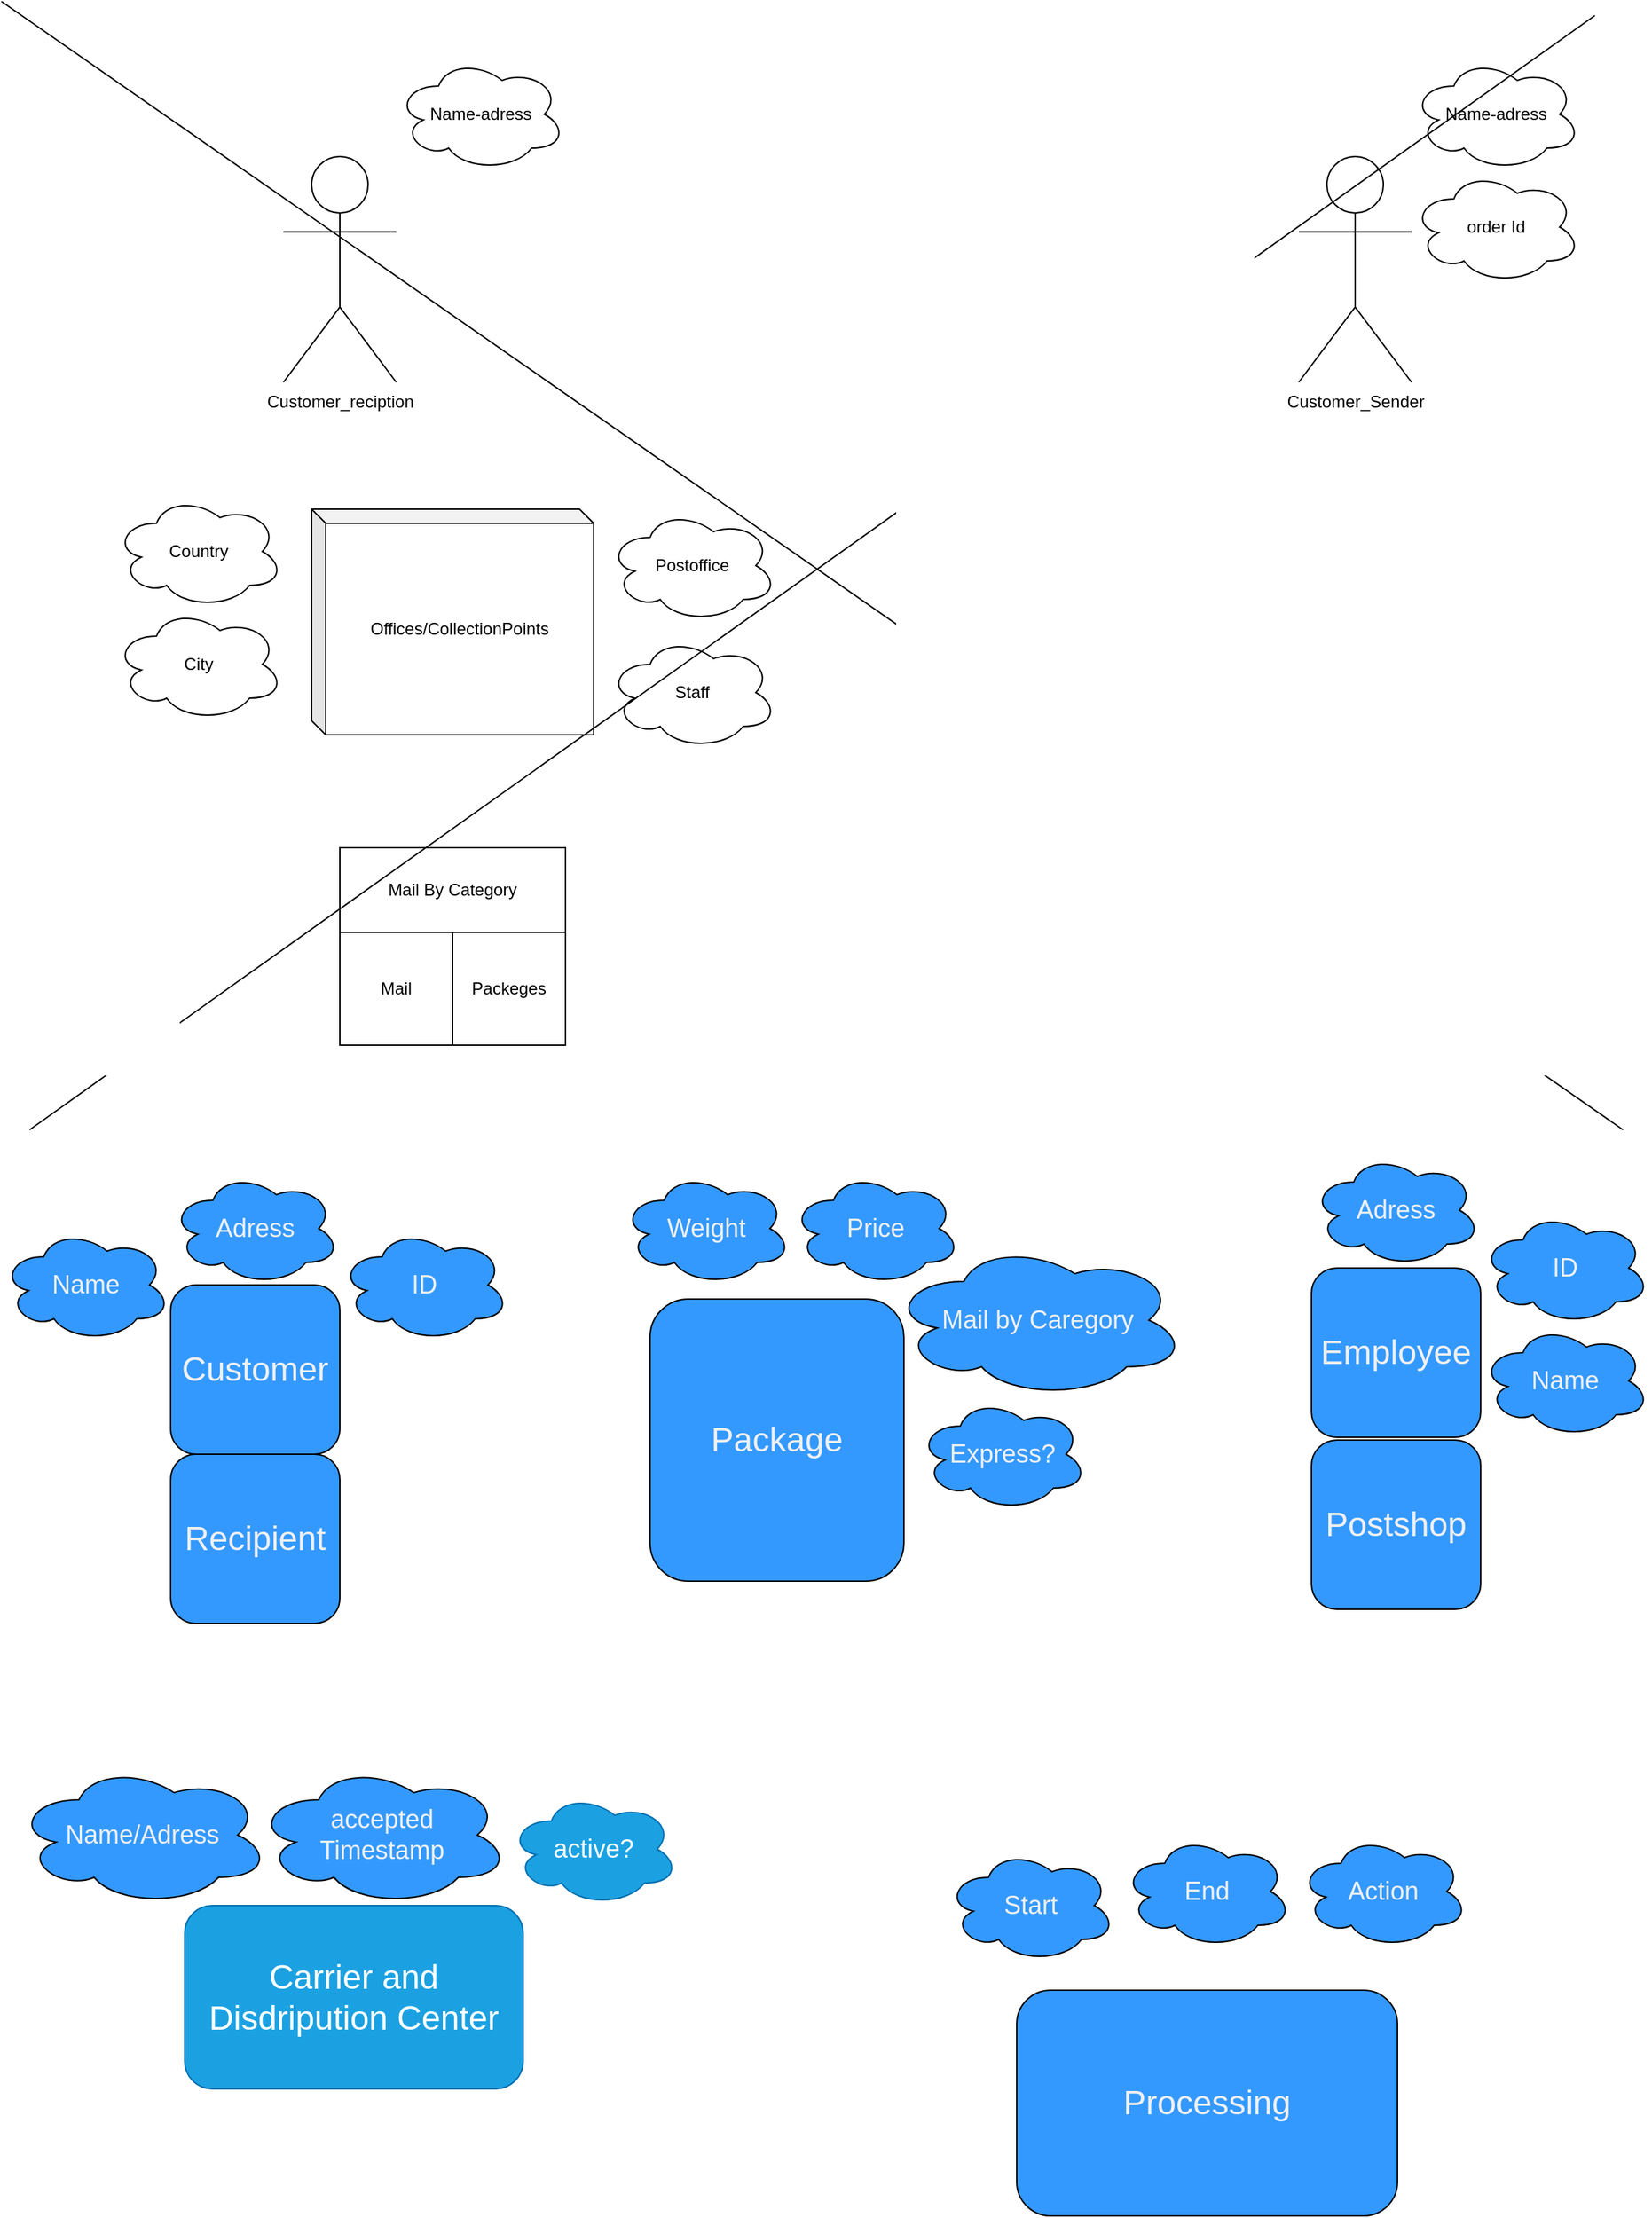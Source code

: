 <mxfile version="13.7.1" type="github" pages="4">
  <diagram id="OgtsXj5TOIKroZt_IxXi" name="Page-1">
    <mxGraphModel dx="1230" dy="748" grid="1" gridSize="10" guides="1" tooltips="1" connect="1" arrows="1" fold="1" page="1" pageScale="1" pageWidth="1169" pageHeight="827" math="0" shadow="0">
      <root>
        <mxCell id="0" />
        <mxCell id="1" parent="0" />
        <mxCell id="3XOm1lpKHdIzSLZXdGcb-2" value="&lt;div&gt;Customer_reciption&lt;/div&gt;&lt;div&gt;&lt;br&gt;&lt;/div&gt;" style="shape=umlActor;verticalLabelPosition=bottom;verticalAlign=top;html=1;outlineConnect=0;" parent="1" vertex="1">
          <mxGeometry x="200" y="120" width="80" height="160" as="geometry" />
        </mxCell>
        <mxCell id="3XOm1lpKHdIzSLZXdGcb-4" value="Packeges" style="whiteSpace=wrap;html=1;aspect=fixed;" parent="1" vertex="1">
          <mxGeometry x="320" y="670" width="80" height="80" as="geometry" />
        </mxCell>
        <mxCell id="3XOm1lpKHdIzSLZXdGcb-5" value="Mail" style="whiteSpace=wrap;html=1;aspect=fixed;" parent="1" vertex="1">
          <mxGeometry x="240" y="670" width="80" height="80" as="geometry" />
        </mxCell>
        <mxCell id="3XOm1lpKHdIzSLZXdGcb-7" value="&lt;div&gt;Customer_Sender&lt;/div&gt;&lt;div&gt;&lt;br&gt;&lt;/div&gt;" style="shape=umlActor;verticalLabelPosition=bottom;verticalAlign=top;html=1;outlineConnect=0;" parent="1" vertex="1">
          <mxGeometry x="920" y="120" width="80" height="160" as="geometry" />
        </mxCell>
        <mxCell id="3XOm1lpKHdIzSLZXdGcb-8" value="Offices/CollectionPoints" style="shape=cube;whiteSpace=wrap;html=1;boundedLbl=1;backgroundOutline=1;darkOpacity=0.05;darkOpacity2=0.1;size=10;" parent="1" vertex="1">
          <mxGeometry x="220" y="370" width="200" height="160" as="geometry" />
        </mxCell>
        <mxCell id="3XOm1lpKHdIzSLZXdGcb-9" value="Country" style="ellipse;shape=cloud;whiteSpace=wrap;html=1;" parent="1" vertex="1">
          <mxGeometry x="80" y="360" width="120" height="80" as="geometry" />
        </mxCell>
        <mxCell id="3XOm1lpKHdIzSLZXdGcb-10" value="City" style="ellipse;shape=cloud;whiteSpace=wrap;html=1;" parent="1" vertex="1">
          <mxGeometry x="80" y="440" width="120" height="80" as="geometry" />
        </mxCell>
        <mxCell id="3XOm1lpKHdIzSLZXdGcb-11" value="Postoffice" style="ellipse;shape=cloud;whiteSpace=wrap;html=1;" parent="1" vertex="1">
          <mxGeometry x="430" y="370" width="120" height="80" as="geometry" />
        </mxCell>
        <mxCell id="3XOm1lpKHdIzSLZXdGcb-12" value="Name-adress" style="ellipse;shape=cloud;whiteSpace=wrap;html=1;" parent="1" vertex="1">
          <mxGeometry x="280" y="50" width="120" height="80" as="geometry" />
        </mxCell>
        <mxCell id="3XOm1lpKHdIzSLZXdGcb-13" value="Name-adress" style="ellipse;shape=cloud;whiteSpace=wrap;html=1;" parent="1" vertex="1">
          <mxGeometry x="1000" y="50" width="120" height="80" as="geometry" />
        </mxCell>
        <mxCell id="3XOm1lpKHdIzSLZXdGcb-14" value="order Id" style="ellipse;shape=cloud;whiteSpace=wrap;html=1;" parent="1" vertex="1">
          <mxGeometry x="1000" y="130" width="120" height="80" as="geometry" />
        </mxCell>
        <mxCell id="3XOm1lpKHdIzSLZXdGcb-15" value="Mail By Category" style="rounded=0;whiteSpace=wrap;html=1;" parent="1" vertex="1">
          <mxGeometry x="240" y="610" width="160" height="60" as="geometry" />
        </mxCell>
        <mxCell id="CcgqKXHNlciYXlVE0Xx1-1" value="Staff " style="ellipse;shape=cloud;whiteSpace=wrap;html=1;" parent="1" vertex="1">
          <mxGeometry x="430" y="460" width="120" height="80" as="geometry" />
        </mxCell>
        <mxCell id="398FUthShd1cDQDBuDjZ-1" value="" style="endArrow=none;html=1;fontColor=#f0f0f0;" parent="1" edge="1">
          <mxGeometry width="50" height="50" relative="1" as="geometry">
            <mxPoint x="1150" y="810" as="sourcePoint" />
            <mxPoint y="10" as="targetPoint" />
          </mxGeometry>
        </mxCell>
        <mxCell id="398FUthShd1cDQDBuDjZ-2" value="" style="endArrow=none;html=1;fontColor=#f0f0f0;" parent="1" edge="1">
          <mxGeometry width="50" height="50" relative="1" as="geometry">
            <mxPoint x="20" y="810" as="sourcePoint" />
            <mxPoint x="1130" y="20" as="targetPoint" />
          </mxGeometry>
        </mxCell>
        <mxCell id="398FUthShd1cDQDBuDjZ-3" value="&lt;font style=&quot;font-size: 24px&quot;&gt;Customer&lt;/font&gt;" style="rounded=1;whiteSpace=wrap;html=1;fillColor=#3399FF;fontColor=#f0f0f0;" parent="1" vertex="1">
          <mxGeometry x="120" y="920" width="120" height="120" as="geometry" />
        </mxCell>
        <mxCell id="398FUthShd1cDQDBuDjZ-4" value="&lt;font style=&quot;font-size: 24px&quot;&gt;Recipient&lt;/font&gt;" style="rounded=1;whiteSpace=wrap;html=1;fillColor=#3399FF;fontColor=#f0f0f0;" parent="1" vertex="1">
          <mxGeometry x="120" y="1040" width="120" height="120" as="geometry" />
        </mxCell>
        <mxCell id="398FUthShd1cDQDBuDjZ-5" value="&lt;font style=&quot;font-size: 18px&quot;&gt;Name&lt;/font&gt;" style="ellipse;shape=cloud;whiteSpace=wrap;html=1;fillColor=#3399FF;fontColor=#f0f0f0;" parent="1" vertex="1">
          <mxGeometry y="880" width="120" height="80" as="geometry" />
        </mxCell>
        <mxCell id="398FUthShd1cDQDBuDjZ-6" value="&lt;font style=&quot;font-size: 18px&quot;&gt;Adress&lt;/font&gt;" style="ellipse;shape=cloud;whiteSpace=wrap;html=1;fillColor=#3399FF;fontColor=#f0f0f0;" parent="1" vertex="1">
          <mxGeometry x="120" y="840" width="120" height="80" as="geometry" />
        </mxCell>
        <mxCell id="398FUthShd1cDQDBuDjZ-7" value="&lt;font style=&quot;font-size: 18px&quot;&gt;ID&lt;/font&gt;" style="ellipse;shape=cloud;whiteSpace=wrap;html=1;fillColor=#3399FF;fontColor=#f0f0f0;" parent="1" vertex="1">
          <mxGeometry x="240" y="880" width="120" height="80" as="geometry" />
        </mxCell>
        <mxCell id="398FUthShd1cDQDBuDjZ-11" value="&lt;font style=&quot;font-size: 24px&quot;&gt;Package&lt;/font&gt;" style="rounded=1;whiteSpace=wrap;html=1;fillColor=#3399FF;fontColor=#f0f0f0;" parent="1" vertex="1">
          <mxGeometry x="460" y="930" width="180" height="200" as="geometry" />
        </mxCell>
        <mxCell id="398FUthShd1cDQDBuDjZ-12" value="&lt;font style=&quot;font-size: 18px&quot;&gt;Weight&lt;/font&gt;" style="ellipse;shape=cloud;whiteSpace=wrap;html=1;fillColor=#3399FF;fontColor=#f0f0f0;" parent="1" vertex="1">
          <mxGeometry x="440" y="840" width="120" height="80" as="geometry" />
        </mxCell>
        <mxCell id="398FUthShd1cDQDBuDjZ-13" value="&lt;font style=&quot;font-size: 18px&quot;&gt;Price&lt;/font&gt;" style="ellipse;shape=cloud;whiteSpace=wrap;html=1;fillColor=#3399FF;fontColor=#f0f0f0;" parent="1" vertex="1">
          <mxGeometry x="560" y="840" width="120" height="80" as="geometry" />
        </mxCell>
        <mxCell id="398FUthShd1cDQDBuDjZ-14" value="&lt;font style=&quot;font-size: 18px&quot;&gt;Mail by Caregory&lt;/font&gt;" style="ellipse;shape=cloud;whiteSpace=wrap;html=1;fillColor=#3399FF;fontColor=#f0f0f0;" parent="1" vertex="1">
          <mxGeometry x="630" y="890" width="210" height="110" as="geometry" />
        </mxCell>
        <mxCell id="398FUthShd1cDQDBuDjZ-15" value="&lt;font style=&quot;font-size: 24px&quot;&gt;Processing&lt;/font&gt;" style="rounded=1;whiteSpace=wrap;html=1;fillColor=#3399FF;fontColor=#f0f0f0;" parent="1" vertex="1">
          <mxGeometry x="720" y="1420" width="270" height="160" as="geometry" />
        </mxCell>
        <mxCell id="398FUthShd1cDQDBuDjZ-16" value="&lt;font style=&quot;font-size: 24px&quot;&gt;Employee&lt;/font&gt;" style="rounded=1;whiteSpace=wrap;html=1;fillColor=#3399FF;fontColor=#f0f0f0;" parent="1" vertex="1">
          <mxGeometry x="929" y="908" width="120" height="120" as="geometry" />
        </mxCell>
        <mxCell id="398FUthShd1cDQDBuDjZ-17" value="&lt;font style=&quot;font-size: 18px&quot;&gt;Name&lt;/font&gt;" style="ellipse;shape=cloud;whiteSpace=wrap;html=1;fillColor=#3399FF;fontColor=#f0f0f0;" parent="1" vertex="1">
          <mxGeometry x="1049" y="948" width="120" height="80" as="geometry" />
        </mxCell>
        <mxCell id="398FUthShd1cDQDBuDjZ-18" value="&lt;font style=&quot;font-size: 18px&quot;&gt;Adress&lt;/font&gt;" style="ellipse;shape=cloud;whiteSpace=wrap;html=1;fillColor=#3399FF;fontColor=#f0f0f0;" parent="1" vertex="1">
          <mxGeometry x="929" y="827" width="120" height="80" as="geometry" />
        </mxCell>
        <mxCell id="398FUthShd1cDQDBuDjZ-19" value="&lt;font style=&quot;font-size: 18px&quot;&gt;ID&lt;/font&gt;" style="ellipse;shape=cloud;whiteSpace=wrap;html=1;fillColor=#3399FF;fontColor=#f0f0f0;" parent="1" vertex="1">
          <mxGeometry x="1049" y="868" width="120" height="80" as="geometry" />
        </mxCell>
        <mxCell id="398FUthShd1cDQDBuDjZ-20" value="&lt;font style=&quot;font-size: 24px&quot;&gt;Postshop&lt;/font&gt;" style="rounded=1;whiteSpace=wrap;html=1;fillColor=#3399FF;fontColor=#f0f0f0;" parent="1" vertex="1">
          <mxGeometry x="929" y="1030" width="120" height="120" as="geometry" />
        </mxCell>
        <mxCell id="398FUthShd1cDQDBuDjZ-24" value="&lt;font style=&quot;font-size: 18px&quot;&gt;Start&lt;/font&gt;" style="ellipse;shape=cloud;whiteSpace=wrap;html=1;fillColor=#3399FF;fontColor=#f0f0f0;" parent="1" vertex="1">
          <mxGeometry x="670" y="1320" width="120" height="80" as="geometry" />
        </mxCell>
        <mxCell id="398FUthShd1cDQDBuDjZ-25" value="&lt;font style=&quot;font-size: 18px&quot;&gt;End&lt;/font&gt;" style="ellipse;shape=cloud;whiteSpace=wrap;html=1;fillColor=#3399FF;fontColor=#f0f0f0;" parent="1" vertex="1">
          <mxGeometry x="795" y="1310" width="120" height="80" as="geometry" />
        </mxCell>
        <mxCell id="398FUthShd1cDQDBuDjZ-26" value="&lt;font style=&quot;font-size: 18px&quot;&gt;Action&lt;/font&gt;" style="ellipse;shape=cloud;whiteSpace=wrap;html=1;fillColor=#3399FF;fontColor=#f0f0f0;" parent="1" vertex="1">
          <mxGeometry x="920" y="1310" width="120" height="80" as="geometry" />
        </mxCell>
        <mxCell id="fgbmqI7p_m-aoijwYPzt-5" value="&lt;font style=&quot;font-size: 24px&quot;&gt;Carrier and Disdripution Center&lt;/font&gt;" style="rounded=1;whiteSpace=wrap;html=1;fillColor=#1ba1e2;strokeColor=#006EAF;fontColor=#ffffff;" parent="1" vertex="1">
          <mxGeometry x="130" y="1360" width="240" height="130" as="geometry" />
        </mxCell>
        <mxCell id="fgbmqI7p_m-aoijwYPzt-6" value="&lt;font style=&quot;font-size: 18px&quot;&gt;Name/Adress&lt;/font&gt;" style="ellipse;shape=cloud;whiteSpace=wrap;html=1;fillColor=#3399FF;fontColor=#f0f0f0;" parent="1" vertex="1">
          <mxGeometry x="10" y="1260" width="180" height="100" as="geometry" />
        </mxCell>
        <mxCell id="fgbmqI7p_m-aoijwYPzt-7" value="&lt;div&gt;&lt;font style=&quot;font-size: 18px&quot;&gt;accepted&lt;/font&gt;&lt;/div&gt;&lt;div&gt;&lt;font style=&quot;font-size: 18px&quot;&gt;Timestamp&lt;br&gt;&lt;/font&gt;&lt;/div&gt;" style="ellipse;shape=cloud;whiteSpace=wrap;html=1;fillColor=#3399FF;fontColor=#f0f0f0;" parent="1" vertex="1">
          <mxGeometry x="180" y="1260" width="180" height="100" as="geometry" />
        </mxCell>
        <mxCell id="fgbmqI7p_m-aoijwYPzt-8" value="&lt;font style=&quot;font-size: 18px&quot;&gt;active?&lt;/font&gt;" style="ellipse;shape=cloud;whiteSpace=wrap;html=1;fillColor=#1ba1e2;strokeColor=#006EAF;fontColor=#ffffff;" parent="1" vertex="1">
          <mxGeometry x="360" y="1280" width="120" height="80" as="geometry" />
        </mxCell>
        <mxCell id="RP9iWZCke9OdYlVAP4gA-1" value="&lt;font style=&quot;font-size: 18px&quot;&gt;Express?&lt;/font&gt;" style="ellipse;shape=cloud;whiteSpace=wrap;html=1;fillColor=#3399FF;fontColor=#f0f0f0;" vertex="1" parent="1">
          <mxGeometry x="650" y="1000" width="120" height="80" as="geometry" />
        </mxCell>
      </root>
    </mxGraphModel>
  </diagram>
  <diagram id="RseL4kLuGjxKAjW_bBjZ" name="Page-2">
    <mxGraphModel dx="2050" dy="1247" grid="1" gridSize="10" guides="1" tooltips="1" connect="1" arrows="1" fold="1" page="1" pageScale="1" pageWidth="1169" pageHeight="827" math="0" shadow="0">
      <root>
        <mxCell id="POCnKWIFvuwRMPkDXMfg-0" />
        <mxCell id="POCnKWIFvuwRMPkDXMfg-1" parent="POCnKWIFvuwRMPkDXMfg-0" />
        <mxCell id="-mxWESTyoVPwejasDwNa-1" value="&lt;font style=&quot;font-size: 14px&quot;&gt;Offices/Collection Points&lt;/font&gt;" style="rounded=0;whiteSpace=wrap;html=1;fillColor=#3399FF;" parent="POCnKWIFvuwRMPkDXMfg-1" vertex="1">
          <mxGeometry x="160" y="120" width="160" height="80" as="geometry" />
        </mxCell>
        <mxCell id="MQhN_po-ZCP7v8aL-H6F-0" value="Country" style="ellipse;whiteSpace=wrap;html=1;" parent="POCnKWIFvuwRMPkDXMfg-1" vertex="1">
          <mxGeometry x="20" y="60" width="100" height="60" as="geometry" />
        </mxCell>
        <mxCell id="MQhN_po-ZCP7v8aL-H6F-1" value="City" style="ellipse;whiteSpace=wrap;html=1;" parent="POCnKWIFvuwRMPkDXMfg-1" vertex="1">
          <mxGeometry x="20" y="130" width="100" height="60" as="geometry" />
        </mxCell>
        <mxCell id="MQhN_po-ZCP7v8aL-H6F-2" value="post Office" style="ellipse;whiteSpace=wrap;html=1;" parent="POCnKWIFvuwRMPkDXMfg-1" vertex="1">
          <mxGeometry x="20" y="200" width="100" height="60" as="geometry" />
        </mxCell>
        <mxCell id="ZNSAl7kbm_WD0UWIJV_L-0" value="" style="endArrow=none;html=1;exitX=1;exitY=0.5;exitDx=0;exitDy=0;entryX=0;entryY=1;entryDx=0;entryDy=0;" parent="POCnKWIFvuwRMPkDXMfg-1" source="MQhN_po-ZCP7v8aL-H6F-2" target="-mxWESTyoVPwejasDwNa-1" edge="1">
          <mxGeometry width="50" height="50" relative="1" as="geometry">
            <mxPoint x="150" y="290" as="sourcePoint" />
            <mxPoint x="160" y="230" as="targetPoint" />
          </mxGeometry>
        </mxCell>
        <mxCell id="ZNSAl7kbm_WD0UWIJV_L-1" value="" style="endArrow=none;html=1;exitX=1;exitY=0.5;exitDx=0;exitDy=0;entryX=0;entryY=0.5;entryDx=0;entryDy=0;" parent="POCnKWIFvuwRMPkDXMfg-1" source="MQhN_po-ZCP7v8aL-H6F-1" target="-mxWESTyoVPwejasDwNa-1" edge="1">
          <mxGeometry width="50" height="50" relative="1" as="geometry">
            <mxPoint x="150" y="100" as="sourcePoint" />
            <mxPoint x="200" y="50" as="targetPoint" />
          </mxGeometry>
        </mxCell>
        <mxCell id="ZNSAl7kbm_WD0UWIJV_L-2" value="" style="endArrow=none;html=1;exitX=1;exitY=0.5;exitDx=0;exitDy=0;entryX=0;entryY=0;entryDx=0;entryDy=0;" parent="POCnKWIFvuwRMPkDXMfg-1" source="MQhN_po-ZCP7v8aL-H6F-0" target="-mxWESTyoVPwejasDwNa-1" edge="1">
          <mxGeometry width="50" height="50" relative="1" as="geometry">
            <mxPoint x="170" y="80" as="sourcePoint" />
            <mxPoint x="220" y="30" as="targetPoint" />
          </mxGeometry>
        </mxCell>
        <mxCell id="b0_HO22pnN-cbgrxYiU--0" value="Staff" style="ellipse;whiteSpace=wrap;html=1;" parent="POCnKWIFvuwRMPkDXMfg-1" vertex="1">
          <mxGeometry x="100" y="10" width="100" height="60" as="geometry" />
        </mxCell>
        <mxCell id="b0_HO22pnN-cbgrxYiU--1" value="" style="endArrow=none;html=1;entryX=0.5;entryY=1;entryDx=0;entryDy=0;exitX=0.25;exitY=0;exitDx=0;exitDy=0;" parent="POCnKWIFvuwRMPkDXMfg-1" source="-mxWESTyoVPwejasDwNa-1" target="b0_HO22pnN-cbgrxYiU--0" edge="1">
          <mxGeometry width="50" height="50" relative="1" as="geometry">
            <mxPoint x="160" y="120" as="sourcePoint" />
            <mxPoint x="280" y="30" as="targetPoint" />
          </mxGeometry>
        </mxCell>
        <mxCell id="GWSDKWU_pHOqHXixqfwi-0" value="Mail By Category" style="rounded=0;whiteSpace=wrap;html=1;fillColor=#3399FF;" parent="POCnKWIFvuwRMPkDXMfg-1" vertex="1">
          <mxGeometry x="170" y="400" width="140" height="80" as="geometry" />
        </mxCell>
        <mxCell id="hWsjLwJ6B81tHHINbd1f-0" value="Category" style="ellipse;whiteSpace=wrap;html=1;" parent="POCnKWIFvuwRMPkDXMfg-1" vertex="1">
          <mxGeometry x="20" y="410" width="100" height="60" as="geometry" />
        </mxCell>
        <mxCell id="hWsjLwJ6B81tHHINbd1f-2" value="" style="endArrow=none;html=1;exitX=1;exitY=0.5;exitDx=0;exitDy=0;entryX=0;entryY=0.5;entryDx=0;entryDy=0;" parent="POCnKWIFvuwRMPkDXMfg-1" source="hWsjLwJ6B81tHHINbd1f-0" target="GWSDKWU_pHOqHXixqfwi-0" edge="1">
          <mxGeometry width="50" height="50" relative="1" as="geometry">
            <mxPoint x="140" y="340" as="sourcePoint" />
            <mxPoint x="190" y="290" as="targetPoint" />
          </mxGeometry>
        </mxCell>
        <mxCell id="F8nK9LyA7BD3iNiET76z-0" value="has" style="rhombus;whiteSpace=wrap;html=1;fillColor=#3399FF;" parent="POCnKWIFvuwRMPkDXMfg-1" vertex="1">
          <mxGeometry x="200" y="260" width="80" height="80" as="geometry" />
        </mxCell>
        <mxCell id="F8nK9LyA7BD3iNiET76z-1" value="" style="endArrow=ERone;html=1;entryX=0.5;entryY=1;entryDx=0;entryDy=0;endFill=0;exitX=0.5;exitY=0;exitDx=0;exitDy=0;" parent="POCnKWIFvuwRMPkDXMfg-1" source="F8nK9LyA7BD3iNiET76z-0" target="-mxWESTyoVPwejasDwNa-1" edge="1">
          <mxGeometry width="50" height="50" relative="1" as="geometry">
            <mxPoint x="190" y="260" as="sourcePoint" />
            <mxPoint x="240" y="210" as="targetPoint" />
          </mxGeometry>
        </mxCell>
        <mxCell id="F8nK9LyA7BD3iNiET76z-2" value="" style="endArrow=ERmany;html=1;endFill=0;entryX=0.5;entryY=0;entryDx=0;entryDy=0;exitX=0.5;exitY=1;exitDx=0;exitDy=0;" parent="POCnKWIFvuwRMPkDXMfg-1" source="F8nK9LyA7BD3iNiET76z-0" target="GWSDKWU_pHOqHXixqfwi-0" edge="1">
          <mxGeometry width="50" height="50" relative="1" as="geometry">
            <mxPoint x="140" y="360" as="sourcePoint" />
            <mxPoint x="190" y="310" as="targetPoint" />
          </mxGeometry>
        </mxCell>
        <mxCell id="qa85cCBj12J6pWfs3pYM-2" value="" style="endArrow=none;html=1;fontColor=#f0f0f0;" parent="POCnKWIFvuwRMPkDXMfg-1" edge="1">
          <mxGeometry width="50" height="50" relative="1" as="geometry">
            <mxPoint x="1140" y="810" as="sourcePoint" />
            <mxPoint x="20" y="10" as="targetPoint" />
          </mxGeometry>
        </mxCell>
        <mxCell id="qa85cCBj12J6pWfs3pYM-3" value="" style="endArrow=none;html=1;fontColor=#f0f0f0;" parent="POCnKWIFvuwRMPkDXMfg-1" edge="1">
          <mxGeometry width="50" height="50" relative="1" as="geometry">
            <mxPoint x="10" y="810" as="sourcePoint" />
            <mxPoint x="1140" y="20" as="targetPoint" />
          </mxGeometry>
        </mxCell>
        <mxCell id="vKeIV6y0JSzSyoINslHJ-0" value="&lt;font style=&quot;font-size: 18px&quot;&gt;Customer&lt;/font&gt;" style="rounded=0;whiteSpace=wrap;html=1;fillColor=#0050ef;strokeColor=#001DBC;fontColor=#ffffff;" vertex="1" parent="POCnKWIFvuwRMPkDXMfg-1">
          <mxGeometry x="500" y="1080" width="120" height="60" as="geometry" />
        </mxCell>
        <mxCell id="vKeIV6y0JSzSyoINslHJ-1" value="&lt;font style=&quot;font-size: 18px&quot;&gt;Recipient&lt;/font&gt;" style="rounded=0;whiteSpace=wrap;html=1;fillColor=#0050ef;strokeColor=#001DBC;fontColor=#ffffff;" vertex="1" parent="POCnKWIFvuwRMPkDXMfg-1">
          <mxGeometry x="500" y="1160" width="120" height="60" as="geometry" />
        </mxCell>
        <mxCell id="vKeIV6y0JSzSyoINslHJ-2" value="&lt;font style=&quot;font-size: 18px&quot;&gt;Name&lt;/font&gt;" style="ellipse;whiteSpace=wrap;html=1;" vertex="1" parent="POCnKWIFvuwRMPkDXMfg-1">
          <mxGeometry x="180" y="970" width="120" height="80" as="geometry" />
        </mxCell>
        <mxCell id="vKeIV6y0JSzSyoINslHJ-3" value="" style="endArrow=none;html=1;entryX=1;entryY=0.5;entryDx=0;entryDy=0;exitX=0;exitY=0.5;exitDx=0;exitDy=0;" edge="1" parent="POCnKWIFvuwRMPkDXMfg-1" source="vKeIV6y0JSzSyoINslHJ-0" target="vKeIV6y0JSzSyoINslHJ-2">
          <mxGeometry width="50" height="50" relative="1" as="geometry">
            <mxPoint x="210" y="1180" as="sourcePoint" />
            <mxPoint x="260" y="1130" as="targetPoint" />
            <Array as="points">
              <mxPoint x="410" y="1110" />
              <mxPoint x="410" y="1010" />
              <mxPoint x="320" y="1010" />
            </Array>
          </mxGeometry>
        </mxCell>
        <mxCell id="vKeIV6y0JSzSyoINslHJ-5" value="&lt;font style=&quot;font-size: 18px&quot;&gt;Adress&lt;/font&gt;" style="ellipse;whiteSpace=wrap;html=1;" vertex="1" parent="POCnKWIFvuwRMPkDXMfg-1">
          <mxGeometry x="260" y="1060" width="120" height="80" as="geometry" />
        </mxCell>
        <mxCell id="vKeIV6y0JSzSyoINslHJ-6" value="&lt;font style=&quot;font-size: 18px&quot;&gt;ID&lt;/font&gt;" style="ellipse;whiteSpace=wrap;html=1;" vertex="1" parent="POCnKWIFvuwRMPkDXMfg-1">
          <mxGeometry x="340" y="1150" width="120" height="80" as="geometry" />
        </mxCell>
        <mxCell id="vKeIV6y0JSzSyoINslHJ-7" value="" style="endArrow=none;html=1;exitX=1;exitY=0.5;exitDx=0;exitDy=0;entryX=0;entryY=0.5;entryDx=0;entryDy=0;" edge="1" parent="POCnKWIFvuwRMPkDXMfg-1" source="vKeIV6y0JSzSyoINslHJ-6" target="vKeIV6y0JSzSyoINslHJ-1">
          <mxGeometry width="50" height="50" relative="1" as="geometry">
            <mxPoint x="580" y="1200" as="sourcePoint" />
            <mxPoint x="630" y="1150" as="targetPoint" />
          </mxGeometry>
        </mxCell>
        <mxCell id="vKeIV6y0JSzSyoINslHJ-8" value="" style="endArrow=none;html=1;exitX=1;exitY=0;exitDx=0;exitDy=0;entryX=0;entryY=1;entryDx=0;entryDy=0;" edge="1" parent="POCnKWIFvuwRMPkDXMfg-1" source="vKeIV6y0JSzSyoINslHJ-6" target="vKeIV6y0JSzSyoINslHJ-0">
          <mxGeometry width="50" height="50" relative="1" as="geometry">
            <mxPoint x="580" y="1200" as="sourcePoint" />
            <mxPoint x="630" y="1150" as="targetPoint" />
            <Array as="points">
              <mxPoint x="460" y="1140" />
            </Array>
          </mxGeometry>
        </mxCell>
        <mxCell id="vKeIV6y0JSzSyoINslHJ-9" value="" style="endArrow=none;html=1;exitX=1;exitY=0.5;exitDx=0;exitDy=0;entryX=0;entryY=0.75;entryDx=0;entryDy=0;" edge="1" parent="POCnKWIFvuwRMPkDXMfg-1" source="vKeIV6y0JSzSyoINslHJ-5" target="vKeIV6y0JSzSyoINslHJ-0">
          <mxGeometry width="50" height="50" relative="1" as="geometry">
            <mxPoint x="580" y="1200" as="sourcePoint" />
            <mxPoint x="630" y="1150" as="targetPoint" />
            <Array as="points">
              <mxPoint x="380" y="1125" />
            </Array>
          </mxGeometry>
        </mxCell>
        <mxCell id="vKeIV6y0JSzSyoINslHJ-10" value="" style="endArrow=none;html=1;exitX=0.5;exitY=1;exitDx=0;exitDy=0;entryX=0;entryY=1;entryDx=0;entryDy=0;" edge="1" parent="POCnKWIFvuwRMPkDXMfg-1" source="vKeIV6y0JSzSyoINslHJ-2" target="vKeIV6y0JSzSyoINslHJ-1">
          <mxGeometry width="50" height="50" relative="1" as="geometry">
            <mxPoint x="580" y="1220" as="sourcePoint" />
            <mxPoint x="630" y="1170" as="targetPoint" />
            <Array as="points">
              <mxPoint x="240" y="1260" />
              <mxPoint x="500" y="1260" />
            </Array>
          </mxGeometry>
        </mxCell>
        <mxCell id="vKeIV6y0JSzSyoINslHJ-11" value="" style="endArrow=none;html=1;exitX=0.5;exitY=1;exitDx=0;exitDy=0;entryX=0;entryY=0.75;entryDx=0;entryDy=0;" edge="1" parent="POCnKWIFvuwRMPkDXMfg-1" source="vKeIV6y0JSzSyoINslHJ-5" target="vKeIV6y0JSzSyoINslHJ-1">
          <mxGeometry width="50" height="50" relative="1" as="geometry">
            <mxPoint x="580" y="1220" as="sourcePoint" />
            <mxPoint x="630" y="1170" as="targetPoint" />
            <Array as="points">
              <mxPoint x="320" y="1250" />
              <mxPoint x="470" y="1250" />
              <mxPoint x="470" y="1205" />
            </Array>
          </mxGeometry>
        </mxCell>
        <mxCell id="vKeIV6y0JSzSyoINslHJ-12" value="&lt;font style=&quot;font-size: 18px&quot;&gt;Mail By Category&lt;/font&gt;" style="rounded=0;whiteSpace=wrap;html=1;fillColor=#0050ef;strokeColor=#001DBC;fontColor=#ffffff;" vertex="1" parent="POCnKWIFvuwRMPkDXMfg-1">
          <mxGeometry x="500" y="1350" width="120" height="60" as="geometry" />
        </mxCell>
        <mxCell id="SC0wjG1ievncbZt9meFn-0" value="&lt;font style=&quot;font-size: 18px&quot;&gt;Weight&lt;/font&gt;" style="ellipse;whiteSpace=wrap;html=1;" vertex="1" parent="POCnKWIFvuwRMPkDXMfg-1">
          <mxGeometry x="230" y="1280" width="120" height="80" as="geometry" />
        </mxCell>
        <mxCell id="SC0wjG1ievncbZt9meFn-1" value="&lt;font style=&quot;font-size: 18px&quot;&gt;Express&lt;/font&gt;" style="ellipse;whiteSpace=wrap;html=1;" vertex="1" parent="POCnKWIFvuwRMPkDXMfg-1">
          <mxGeometry x="230" y="1401" width="120" height="80" as="geometry" />
        </mxCell>
        <mxCell id="SC0wjG1ievncbZt9meFn-2" value="&lt;font style=&quot;font-size: 18px&quot;&gt;Receipt&lt;/font&gt;" style="ellipse;whiteSpace=wrap;html=1;" vertex="1" parent="POCnKWIFvuwRMPkDXMfg-1">
          <mxGeometry x="360" y="1280" width="120" height="80" as="geometry" />
        </mxCell>
        <mxCell id="SC0wjG1ievncbZt9meFn-3" value="&lt;font style=&quot;font-size: 18px&quot;&gt;Price&lt;/font&gt;" style="ellipse;whiteSpace=wrap;html=1;" vertex="1" parent="POCnKWIFvuwRMPkDXMfg-1">
          <mxGeometry x="360" y="1400" width="120" height="80" as="geometry" />
        </mxCell>
        <mxCell id="yPbctE4acfxsq2MApemz-4" value="" style="endArrow=none;html=1;exitX=1;exitY=0.5;exitDx=0;exitDy=0;entryX=0;entryY=1;entryDx=0;entryDy=0;" edge="1" parent="POCnKWIFvuwRMPkDXMfg-1" source="SC0wjG1ievncbZt9meFn-3" target="vKeIV6y0JSzSyoINslHJ-12">
          <mxGeometry width="50" height="50" relative="1" as="geometry">
            <mxPoint x="540" y="1400" as="sourcePoint" />
            <mxPoint x="590" y="1350" as="targetPoint" />
          </mxGeometry>
        </mxCell>
        <mxCell id="yPbctE4acfxsq2MApemz-5" value="" style="endArrow=none;html=1;exitX=1;exitY=0.5;exitDx=0;exitDy=0;entryX=0;entryY=0;entryDx=0;entryDy=0;" edge="1" parent="POCnKWIFvuwRMPkDXMfg-1" source="SC0wjG1ievncbZt9meFn-2" target="vKeIV6y0JSzSyoINslHJ-12">
          <mxGeometry width="50" height="50" relative="1" as="geometry">
            <mxPoint x="540" y="1400" as="sourcePoint" />
            <mxPoint x="590" y="1350" as="targetPoint" />
          </mxGeometry>
        </mxCell>
        <mxCell id="yPbctE4acfxsq2MApemz-7" value="" style="endArrow=none;html=1;exitX=0.5;exitY=1;exitDx=0;exitDy=0;entryX=0;entryY=0.25;entryDx=0;entryDy=0;" edge="1" parent="POCnKWIFvuwRMPkDXMfg-1" source="SC0wjG1ievncbZt9meFn-0" target="vKeIV6y0JSzSyoINslHJ-12">
          <mxGeometry width="50" height="50" relative="1" as="geometry">
            <mxPoint x="540" y="1400" as="sourcePoint" />
            <mxPoint x="590" y="1350" as="targetPoint" />
            <Array as="points">
              <mxPoint x="290" y="1365" />
            </Array>
          </mxGeometry>
        </mxCell>
        <mxCell id="yPbctE4acfxsq2MApemz-8" value="" style="endArrow=none;html=1;exitX=0.5;exitY=0;exitDx=0;exitDy=0;entryX=0;entryY=0.75;entryDx=0;entryDy=0;" edge="1" parent="POCnKWIFvuwRMPkDXMfg-1" source="SC0wjG1ievncbZt9meFn-1" target="vKeIV6y0JSzSyoINslHJ-12">
          <mxGeometry width="50" height="50" relative="1" as="geometry">
            <mxPoint x="540" y="1400" as="sourcePoint" />
            <mxPoint x="590" y="1350" as="targetPoint" />
            <Array as="points">
              <mxPoint x="290" y="1395" />
            </Array>
          </mxGeometry>
        </mxCell>
        <mxCell id="yPbctE4acfxsq2MApemz-9" value="&lt;div&gt;is included&lt;/div&gt;&lt;div&gt;in&lt;br&gt;&lt;/div&gt;" style="rhombus;whiteSpace=wrap;html=1;" vertex="1" parent="POCnKWIFvuwRMPkDXMfg-1">
          <mxGeometry x="700" y="1340" width="80" height="80" as="geometry" />
        </mxCell>
        <mxCell id="yPbctE4acfxsq2MApemz-10" value="&lt;div&gt;is included&lt;/div&gt;&lt;div&gt;in&lt;br&gt;&lt;/div&gt;" style="rhombus;whiteSpace=wrap;html=1;" vertex="1" parent="POCnKWIFvuwRMPkDXMfg-1">
          <mxGeometry x="690" y="1170" width="80" height="80" as="geometry" />
        </mxCell>
        <mxCell id="yPbctE4acfxsq2MApemz-11" value="&lt;div&gt;is included&lt;/div&gt;&lt;div&gt;in&lt;br&gt;&lt;/div&gt;" style="rhombus;whiteSpace=wrap;html=1;" vertex="1" parent="POCnKWIFvuwRMPkDXMfg-1">
          <mxGeometry x="690" y="1050" width="80" height="80" as="geometry" />
        </mxCell>
        <mxCell id="yPbctE4acfxsq2MApemz-12" value="" style="endArrow=none;html=1;exitX=1;exitY=0.5;exitDx=0;exitDy=0;entryX=0;entryY=0.5;entryDx=0;entryDy=0;" edge="1" parent="POCnKWIFvuwRMPkDXMfg-1" source="vKeIV6y0JSzSyoINslHJ-0" target="yPbctE4acfxsq2MApemz-11">
          <mxGeometry width="50" height="50" relative="1" as="geometry">
            <mxPoint x="650" y="1170" as="sourcePoint" />
            <mxPoint x="700" y="1120" as="targetPoint" />
            <Array as="points">
              <mxPoint x="660" y="1110" />
              <mxPoint x="660" y="1090" />
            </Array>
          </mxGeometry>
        </mxCell>
        <mxCell id="yPbctE4acfxsq2MApemz-13" value="" style="endArrow=none;html=1;exitX=1;exitY=0.5;exitDx=0;exitDy=0;entryX=0;entryY=0.5;entryDx=0;entryDy=0;" edge="1" parent="POCnKWIFvuwRMPkDXMfg-1" source="vKeIV6y0JSzSyoINslHJ-1" target="yPbctE4acfxsq2MApemz-10">
          <mxGeometry width="50" height="50" relative="1" as="geometry">
            <mxPoint x="960" y="1320" as="sourcePoint" />
            <mxPoint x="1010" y="1270" as="targetPoint" />
            <Array as="points">
              <mxPoint x="660" y="1190" />
              <mxPoint x="660" y="1210" />
            </Array>
          </mxGeometry>
        </mxCell>
        <mxCell id="yPbctE4acfxsq2MApemz-14" value="" style="endArrow=ERone;html=1;exitX=1;exitY=0.5;exitDx=0;exitDy=0;entryX=0;entryY=0.5;entryDx=0;entryDy=0;startArrow=ERone;startFill=0;endFill=0;" edge="1" parent="POCnKWIFvuwRMPkDXMfg-1" source="vKeIV6y0JSzSyoINslHJ-12" target="yPbctE4acfxsq2MApemz-9">
          <mxGeometry width="50" height="50" relative="1" as="geometry">
            <mxPoint x="960" y="1350" as="sourcePoint" />
            <mxPoint x="1010" y="1300" as="targetPoint" />
          </mxGeometry>
        </mxCell>
        <mxCell id="yPbctE4acfxsq2MApemz-15" value="&lt;font style=&quot;font-size: 24px&quot;&gt;Package&lt;/font&gt;" style="rounded=0;whiteSpace=wrap;html=1;fillColor=#0050ef;strokeColor=#001DBC;fontColor=#ffffff;" vertex="1" parent="POCnKWIFvuwRMPkDXMfg-1">
          <mxGeometry x="820" y="1060" width="120" height="120" as="geometry" />
        </mxCell>
        <mxCell id="yPbctE4acfxsq2MApemz-16" value="" style="endArrow=none;html=1;exitX=1;exitY=0.5;exitDx=0;exitDy=0;entryX=0;entryY=0.25;entryDx=0;entryDy=0;" edge="1" parent="POCnKWIFvuwRMPkDXMfg-1" source="yPbctE4acfxsq2MApemz-11" target="yPbctE4acfxsq2MApemz-15">
          <mxGeometry width="50" height="50" relative="1" as="geometry">
            <mxPoint x="880" y="1300" as="sourcePoint" />
            <mxPoint x="930" y="1250" as="targetPoint" />
          </mxGeometry>
        </mxCell>
        <mxCell id="yPbctE4acfxsq2MApemz-17" value="" style="endArrow=none;html=1;exitX=1;exitY=0.5;exitDx=0;exitDy=0;entryX=0;entryY=0.5;entryDx=0;entryDy=0;" edge="1" parent="POCnKWIFvuwRMPkDXMfg-1" source="yPbctE4acfxsq2MApemz-10" target="yPbctE4acfxsq2MApemz-15">
          <mxGeometry width="50" height="50" relative="1" as="geometry">
            <mxPoint x="860" y="1290" as="sourcePoint" />
            <mxPoint x="910" y="1240" as="targetPoint" />
            <Array as="points">
              <mxPoint x="770" y="1120" />
            </Array>
          </mxGeometry>
        </mxCell>
        <mxCell id="yPbctE4acfxsq2MApemz-18" value="" style="endArrow=ERone;html=1;exitX=1;exitY=0.5;exitDx=0;exitDy=0;entryX=0;entryY=0.75;entryDx=0;entryDy=0;startArrow=ERone;startFill=0;endFill=0;" edge="1" parent="POCnKWIFvuwRMPkDXMfg-1" source="yPbctE4acfxsq2MApemz-9" target="yPbctE4acfxsq2MApemz-15">
          <mxGeometry width="50" height="50" relative="1" as="geometry">
            <mxPoint x="870" y="1320" as="sourcePoint" />
            <mxPoint x="920" y="1270" as="targetPoint" />
            <Array as="points">
              <mxPoint x="800" y="1380" />
              <mxPoint x="800" y="1150" />
            </Array>
          </mxGeometry>
        </mxCell>
        <mxCell id="QqNoNKbpXC0RH-9xObjO-0" value="&lt;font style=&quot;font-size: 18px&quot;&gt;Distribution Center &lt;/font&gt;" style="rounded=0;whiteSpace=wrap;html=1;fillColor=#0050ef;strokeColor=#001DBC;fontColor=#ffffff;" vertex="1" parent="POCnKWIFvuwRMPkDXMfg-1">
          <mxGeometry x="600" y="1920" width="120" height="80" as="geometry" />
        </mxCell>
        <mxCell id="QqNoNKbpXC0RH-9xObjO-1" value="&lt;font style=&quot;font-size: 18px&quot;&gt;Mail Carries&lt;/font&gt;" style="rounded=0;whiteSpace=wrap;html=1;fillColor=#0050ef;strokeColor=#001DBC;fontColor=#ffffff;" vertex="1" parent="POCnKWIFvuwRMPkDXMfg-1">
          <mxGeometry x="600" y="2080" width="120" height="80" as="geometry" />
        </mxCell>
        <mxCell id="QqNoNKbpXC0RH-9xObjO-3" value="&lt;font style=&quot;font-size: 24px&quot;&gt;Parcel/Mail Section&lt;/font&gt;" style="rounded=0;whiteSpace=wrap;html=1;" vertex="1" parent="POCnKWIFvuwRMPkDXMfg-1">
          <mxGeometry x="180" y="840" width="760" height="100" as="geometry" />
        </mxCell>
        <mxCell id="QqNoNKbpXC0RH-9xObjO-5" value="&lt;font style=&quot;font-size: 18px&quot;&gt;Companies&lt;/font&gt;" style="rounded=0;whiteSpace=wrap;html=1;fillColor=#0050ef;strokeColor=#001DBC;fontColor=#ffffff;" vertex="1" parent="POCnKWIFvuwRMPkDXMfg-1">
          <mxGeometry x="280" y="2000" width="120" height="80" as="geometry" />
        </mxCell>
        <mxCell id="QqNoNKbpXC0RH-9xObjO-6" value="&lt;font style=&quot;font-size: 24px&quot;&gt;Distribution Section&lt;/font&gt;" style="rounded=0;whiteSpace=wrap;html=1;" vertex="1" parent="POCnKWIFvuwRMPkDXMfg-1">
          <mxGeometry x="180" y="1680" width="760" height="100" as="geometry" />
        </mxCell>
        <mxCell id="QqNoNKbpXC0RH-9xObjO-7" value="&lt;div&gt;Is_active?&lt;/div&gt;&lt;div&gt;Is the parcel still&lt;/div&gt;&lt;div&gt;here?&lt;br&gt;&lt;/div&gt;" style="ellipse;whiteSpace=wrap;html=1;" vertex="1" parent="POCnKWIFvuwRMPkDXMfg-1">
          <mxGeometry x="910" y="2000" width="120" height="80" as="geometry" />
        </mxCell>
        <mxCell id="QqNoNKbpXC0RH-9xObjO-8" value="&lt;div&gt;accepted?&lt;/div&gt;&lt;div&gt;timestamp&lt;br&gt;&lt;/div&gt;" style="ellipse;whiteSpace=wrap;html=1;" vertex="1" parent="POCnKWIFvuwRMPkDXMfg-1">
          <mxGeometry x="760" y="2000" width="120" height="80" as="geometry" />
        </mxCell>
        <mxCell id="QqNoNKbpXC0RH-9xObjO-9" value="" style="endArrow=none;html=1;exitX=0.5;exitY=0;exitDx=0;exitDy=0;entryX=1;entryY=0.5;entryDx=0;entryDy=0;" edge="1" parent="POCnKWIFvuwRMPkDXMfg-1" source="QqNoNKbpXC0RH-9xObjO-8" target="QqNoNKbpXC0RH-9xObjO-0">
          <mxGeometry width="50" height="50" relative="1" as="geometry">
            <mxPoint x="560" y="1990" as="sourcePoint" />
            <mxPoint x="610" y="1940" as="targetPoint" />
            <Array as="points">
              <mxPoint x="820" y="1960" />
            </Array>
          </mxGeometry>
        </mxCell>
        <mxCell id="QqNoNKbpXC0RH-9xObjO-10" value="" style="endArrow=none;html=1;entryX=0.5;entryY=1;entryDx=0;entryDy=0;exitX=1;exitY=0.5;exitDx=0;exitDy=0;" edge="1" parent="POCnKWIFvuwRMPkDXMfg-1" source="QqNoNKbpXC0RH-9xObjO-1" target="QqNoNKbpXC0RH-9xObjO-8">
          <mxGeometry width="50" height="50" relative="1" as="geometry">
            <mxPoint x="800" y="2140" as="sourcePoint" />
            <mxPoint x="850" y="2090" as="targetPoint" />
            <Array as="points">
              <mxPoint x="820" y="2120" />
            </Array>
          </mxGeometry>
        </mxCell>
        <mxCell id="QqNoNKbpXC0RH-9xObjO-11" value="" style="endArrow=none;html=1;exitX=1;exitY=0.25;exitDx=0;exitDy=0;entryX=0.5;entryY=0;entryDx=0;entryDy=0;" edge="1" parent="POCnKWIFvuwRMPkDXMfg-1" source="QqNoNKbpXC0RH-9xObjO-0" target="QqNoNKbpXC0RH-9xObjO-7">
          <mxGeometry width="50" height="50" relative="1" as="geometry">
            <mxPoint x="910" y="1950" as="sourcePoint" />
            <mxPoint x="960" y="1900" as="targetPoint" />
            <Array as="points">
              <mxPoint x="970" y="1940" />
            </Array>
          </mxGeometry>
        </mxCell>
        <mxCell id="QqNoNKbpXC0RH-9xObjO-12" value="" style="endArrow=none;html=1;exitX=0.5;exitY=1;exitDx=0;exitDy=0;entryX=1;entryY=0.75;entryDx=0;entryDy=0;" edge="1" parent="POCnKWIFvuwRMPkDXMfg-1" source="QqNoNKbpXC0RH-9xObjO-7" target="QqNoNKbpXC0RH-9xObjO-1">
          <mxGeometry width="50" height="50" relative="1" as="geometry">
            <mxPoint x="890" y="2220" as="sourcePoint" />
            <mxPoint x="940" y="2170" as="targetPoint" />
            <Array as="points">
              <mxPoint x="970" y="2140" />
            </Array>
          </mxGeometry>
        </mxCell>
        <mxCell id="QqNoNKbpXC0RH-9xObjO-13" value="Has" style="rhombus;whiteSpace=wrap;html=1;" vertex="1" parent="POCnKWIFvuwRMPkDXMfg-1">
          <mxGeometry x="440" y="2050" width="80" height="80" as="geometry" />
        </mxCell>
        <mxCell id="QqNoNKbpXC0RH-9xObjO-16" value="Has" style="rhombus;whiteSpace=wrap;html=1;" vertex="1" parent="POCnKWIFvuwRMPkDXMfg-1">
          <mxGeometry x="440" y="1950" width="80" height="80" as="geometry" />
        </mxCell>
        <mxCell id="QqNoNKbpXC0RH-9xObjO-18" value="" style="endArrow=none;html=1;entryX=0;entryY=0.5;entryDx=0;entryDy=0;exitX=1;exitY=0.5;exitDx=0;exitDy=0;" edge="1" parent="POCnKWIFvuwRMPkDXMfg-1" source="QqNoNKbpXC0RH-9xObjO-13" target="QqNoNKbpXC0RH-9xObjO-1">
          <mxGeometry width="50" height="50" relative="1" as="geometry">
            <mxPoint x="500" y="2280" as="sourcePoint" />
            <mxPoint x="550" y="2230" as="targetPoint" />
            <Array as="points">
              <mxPoint x="520" y="2120" />
            </Array>
          </mxGeometry>
        </mxCell>
        <mxCell id="QqNoNKbpXC0RH-9xObjO-19" value="" style="endArrow=none;html=1;entryX=0;entryY=0.5;entryDx=0;entryDy=0;exitX=1;exitY=0.5;exitDx=0;exitDy=0;" edge="1" parent="POCnKWIFvuwRMPkDXMfg-1" source="QqNoNKbpXC0RH-9xObjO-16" target="QqNoNKbpXC0RH-9xObjO-0">
          <mxGeometry width="50" height="50" relative="1" as="geometry">
            <mxPoint x="550" y="1920" as="sourcePoint" />
            <mxPoint x="600" y="1870" as="targetPoint" />
            <Array as="points">
              <mxPoint x="520" y="1960" />
            </Array>
          </mxGeometry>
        </mxCell>
        <mxCell id="QqNoNKbpXC0RH-9xObjO-20" value="" style="endArrow=none;html=1;exitX=1;exitY=0.5;exitDx=0;exitDy=0;entryX=0;entryY=1;entryDx=0;entryDy=0;" edge="1" parent="POCnKWIFvuwRMPkDXMfg-1" source="QqNoNKbpXC0RH-9xObjO-5" target="QqNoNKbpXC0RH-9xObjO-16">
          <mxGeometry width="50" height="50" relative="1" as="geometry">
            <mxPoint x="410" y="2070" as="sourcePoint" />
            <mxPoint x="460" y="2020" as="targetPoint" />
          </mxGeometry>
        </mxCell>
        <mxCell id="QqNoNKbpXC0RH-9xObjO-21" value="" style="endArrow=none;html=1;entryX=0;entryY=0;entryDx=0;entryDy=0;exitX=1;exitY=0.5;exitDx=0;exitDy=0;" edge="1" parent="POCnKWIFvuwRMPkDXMfg-1" source="QqNoNKbpXC0RH-9xObjO-5" target="QqNoNKbpXC0RH-9xObjO-13">
          <mxGeometry width="50" height="50" relative="1" as="geometry">
            <mxPoint x="400" y="2090" as="sourcePoint" />
            <mxPoint x="470.711" y="2040" as="targetPoint" />
          </mxGeometry>
        </mxCell>
        <mxCell id="QqNoNKbpXC0RH-9xObjO-22" value="&lt;div&gt;is included&lt;/div&gt;in" style="rhombus;whiteSpace=wrap;html=1;" vertex="1" parent="POCnKWIFvuwRMPkDXMfg-1">
          <mxGeometry x="120" y="1840" width="80" height="80" as="geometry" />
        </mxCell>
        <mxCell id="QqNoNKbpXC0RH-9xObjO-23" value="&lt;div&gt;is included&lt;/div&gt;&lt;div&gt;in&lt;br&gt;&lt;/div&gt;" style="rhombus;whiteSpace=wrap;html=1;" vertex="1" parent="POCnKWIFvuwRMPkDXMfg-1">
          <mxGeometry x="620" y="2200" width="80" height="80" as="geometry" />
        </mxCell>
        <mxCell id="QqNoNKbpXC0RH-9xObjO-24" value="" style="endArrow=none;html=1;exitX=1;exitY=0.5;exitDx=0;exitDy=0;entryX=0.5;entryY=0;entryDx=0;entryDy=0;" edge="1" parent="POCnKWIFvuwRMPkDXMfg-1" source="QqNoNKbpXC0RH-9xObjO-22" target="QqNoNKbpXC0RH-9xObjO-0">
          <mxGeometry width="50" height="50" relative="1" as="geometry">
            <mxPoint x="400" y="1910" as="sourcePoint" />
            <mxPoint x="650" y="1880" as="targetPoint" />
            <Array as="points">
              <mxPoint x="660" y="1880" />
            </Array>
          </mxGeometry>
        </mxCell>
        <mxCell id="QqNoNKbpXC0RH-9xObjO-25" value="" style="endArrow=none;html=1;entryX=0.5;entryY=1;entryDx=0;entryDy=0;exitX=0.5;exitY=0;exitDx=0;exitDy=0;" edge="1" parent="POCnKWIFvuwRMPkDXMfg-1" source="QqNoNKbpXC0RH-9xObjO-23" target="QqNoNKbpXC0RH-9xObjO-1">
          <mxGeometry width="50" height="50" relative="1" as="geometry">
            <mxPoint x="280" y="2270" as="sourcePoint" />
            <mxPoint x="330" y="2220" as="targetPoint" />
          </mxGeometry>
        </mxCell>
        <mxCell id="QqNoNKbpXC0RH-9xObjO-26" value="" style="endArrow=none;html=1;entryX=0;entryY=0.5;entryDx=0;entryDy=0;exitX=1;exitY=0.5;exitDx=0;exitDy=0;" edge="1" parent="POCnKWIFvuwRMPkDXMfg-1" source="QqNoNKbpXC0RH-9xObjO-28" target="QqNoNKbpXC0RH-9xObjO-23">
          <mxGeometry width="50" height="50" relative="1" as="geometry">
            <mxPoint x="210" y="2240" as="sourcePoint" />
            <mxPoint x="470" y="2200" as="targetPoint" />
          </mxGeometry>
        </mxCell>
        <mxCell id="QqNoNKbpXC0RH-9xObjO-27" value="" style="endArrow=none;html=1;entryX=0.5;entryY=1;entryDx=0;entryDy=0;exitX=0.5;exitY=0;exitDx=0;exitDy=0;" edge="1" parent="POCnKWIFvuwRMPkDXMfg-1" source="QqNoNKbpXC0RH-9xObjO-28" target="QqNoNKbpXC0RH-9xObjO-22">
          <mxGeometry width="50" height="50" relative="1" as="geometry">
            <mxPoint x="160" y="2160" as="sourcePoint" />
            <mxPoint x="70" y="2060" as="targetPoint" />
          </mxGeometry>
        </mxCell>
        <mxCell id="QqNoNKbpXC0RH-9xObjO-28" value="&lt;font style=&quot;font-size: 24px&quot;&gt;Processing&lt;/font&gt;" style="whiteSpace=wrap;html=1;aspect=fixed;fillColor=#d80073;strokeColor=#A50040;fontColor=#ffffff;" vertex="1" parent="POCnKWIFvuwRMPkDXMfg-1">
          <mxGeometry x="100" y="2180" width="120" height="120" as="geometry" />
        </mxCell>
        <mxCell id="QqNoNKbpXC0RH-9xObjO-29" value="&lt;font style=&quot;font-size: 24px&quot;&gt;Processing&lt;/font&gt;" style="whiteSpace=wrap;html=1;aspect=fixed;fillColor=#d80073;strokeColor=#A50040;fontColor=#ffffff;" vertex="1" parent="POCnKWIFvuwRMPkDXMfg-1">
          <mxGeometry x="820" y="1350" width="120" height="120" as="geometry" />
        </mxCell>
        <mxCell id="QqNoNKbpXC0RH-9xObjO-30" value="&lt;div&gt;is included&lt;/div&gt;&lt;div&gt;in&lt;br&gt;&lt;/div&gt;" style="rhombus;whiteSpace=wrap;html=1;" vertex="1" parent="POCnKWIFvuwRMPkDXMfg-1">
          <mxGeometry x="840" y="1220" width="80" height="80" as="geometry" />
        </mxCell>
        <mxCell id="QqNoNKbpXC0RH-9xObjO-31" value="" style="endArrow=none;html=1;exitX=0.5;exitY=1;exitDx=0;exitDy=0;entryX=0.5;entryY=0;entryDx=0;entryDy=0;" edge="1" parent="POCnKWIFvuwRMPkDXMfg-1" source="yPbctE4acfxsq2MApemz-15" target="QqNoNKbpXC0RH-9xObjO-30">
          <mxGeometry width="50" height="50" relative="1" as="geometry">
            <mxPoint x="1030" y="1210" as="sourcePoint" />
            <mxPoint x="1080" y="1160" as="targetPoint" />
          </mxGeometry>
        </mxCell>
        <mxCell id="QqNoNKbpXC0RH-9xObjO-32" value="" style="endArrow=none;html=1;exitX=0.5;exitY=1;exitDx=0;exitDy=0;entryX=0.5;entryY=0;entryDx=0;entryDy=0;" edge="1" parent="POCnKWIFvuwRMPkDXMfg-1" source="QqNoNKbpXC0RH-9xObjO-30" target="QqNoNKbpXC0RH-9xObjO-29">
          <mxGeometry width="50" height="50" relative="1" as="geometry">
            <mxPoint x="1060" y="1280" as="sourcePoint" />
            <mxPoint x="1110" y="1230" as="targetPoint" />
          </mxGeometry>
        </mxCell>
        <mxCell id="SQ1ubmr6TxibZ8BKBIVD-0" value="&lt;font style=&quot;font-size: 24px&quot;&gt;Post shop Section&lt;/font&gt;" style="rounded=0;whiteSpace=wrap;html=1;" vertex="1" parent="POCnKWIFvuwRMPkDXMfg-1">
          <mxGeometry x="190" y="2520" width="760" height="100" as="geometry" />
        </mxCell>
        <mxCell id="SQ1ubmr6TxibZ8BKBIVD-1" value="&lt;font style=&quot;font-size: 18px&quot;&gt;Staff&lt;/font&gt;" style="rounded=0;whiteSpace=wrap;html=1;fillColor=#0050ef;strokeColor=#001DBC;fontColor=#ffffff;" vertex="1" parent="POCnKWIFvuwRMPkDXMfg-1">
          <mxGeometry x="800" y="2760" width="120" height="80" as="geometry" />
        </mxCell>
        <mxCell id="SQ1ubmr6TxibZ8BKBIVD-2" value="&lt;font style=&quot;font-size: 18px&quot;&gt;Name&lt;/font&gt;" style="ellipse;whiteSpace=wrap;html=1;" vertex="1" parent="POCnKWIFvuwRMPkDXMfg-1">
          <mxGeometry x="1000" y="2670" width="120" height="80" as="geometry" />
        </mxCell>
        <mxCell id="SQ1ubmr6TxibZ8BKBIVD-3" value="&lt;font style=&quot;font-size: 18px&quot;&gt;Adress&lt;/font&gt;" style="ellipse;whiteSpace=wrap;html=1;" vertex="1" parent="POCnKWIFvuwRMPkDXMfg-1">
          <mxGeometry x="1000" y="2760" width="120" height="80" as="geometry" />
        </mxCell>
        <mxCell id="SQ1ubmr6TxibZ8BKBIVD-4" value="&lt;font style=&quot;font-size: 18px&quot;&gt;ID&lt;/font&gt;" style="ellipse;whiteSpace=wrap;html=1;" vertex="1" parent="POCnKWIFvuwRMPkDXMfg-1">
          <mxGeometry x="1000" y="2850" width="120" height="80" as="geometry" />
        </mxCell>
        <mxCell id="SQ1ubmr6TxibZ8BKBIVD-7" value="" style="endArrow=none;html=1;entryX=0;entryY=0.5;entryDx=0;entryDy=0;exitX=1;exitY=1;exitDx=0;exitDy=0;" edge="1" parent="POCnKWIFvuwRMPkDXMfg-1" source="SQ1ubmr6TxibZ8BKBIVD-1" target="SQ1ubmr6TxibZ8BKBIVD-4">
          <mxGeometry width="50" height="50" relative="1" as="geometry">
            <mxPoint x="730" y="3020" as="sourcePoint" />
            <mxPoint x="780" y="2970" as="targetPoint" />
          </mxGeometry>
        </mxCell>
        <mxCell id="SQ1ubmr6TxibZ8BKBIVD-8" value="" style="endArrow=none;html=1;entryX=0;entryY=0.5;entryDx=0;entryDy=0;exitX=1;exitY=0;exitDx=0;exitDy=0;" edge="1" parent="POCnKWIFvuwRMPkDXMfg-1" source="SQ1ubmr6TxibZ8BKBIVD-1" target="SQ1ubmr6TxibZ8BKBIVD-2">
          <mxGeometry width="50" height="50" relative="1" as="geometry">
            <mxPoint x="870" y="2710" as="sourcePoint" />
            <mxPoint x="920" y="2660" as="targetPoint" />
          </mxGeometry>
        </mxCell>
        <mxCell id="SQ1ubmr6TxibZ8BKBIVD-9" value="" style="endArrow=none;html=1;entryX=0;entryY=0.5;entryDx=0;entryDy=0;" edge="1" parent="POCnKWIFvuwRMPkDXMfg-1" target="SQ1ubmr6TxibZ8BKBIVD-3">
          <mxGeometry width="50" height="50" relative="1" as="geometry">
            <mxPoint x="920" y="2800" as="sourcePoint" />
            <mxPoint x="650" y="2750" as="targetPoint" />
          </mxGeometry>
        </mxCell>
        <mxCell id="uWiwOpcVDX90xTQZKAzp-1" value="&lt;font style=&quot;font-size: 18px&quot;&gt;Services&lt;/font&gt;" style="rounded=0;whiteSpace=wrap;html=1;fillColor=#0050ef;strokeColor=#001DBC;fontColor=#ffffff;" vertex="1" parent="POCnKWIFvuwRMPkDXMfg-1">
          <mxGeometry x="800" y="3040" width="120" height="80" as="geometry" />
        </mxCell>
        <mxCell id="uWiwOpcVDX90xTQZKAzp-2" value="&lt;font style=&quot;font-size: 18px&quot;&gt;Service_Name&lt;/font&gt;" style="ellipse;whiteSpace=wrap;html=1;" vertex="1" parent="POCnKWIFvuwRMPkDXMfg-1">
          <mxGeometry x="1000" y="2950" width="120" height="80" as="geometry" />
        </mxCell>
        <mxCell id="uWiwOpcVDX90xTQZKAzp-3" value="&lt;font style=&quot;font-size: 18px&quot;&gt;description&lt;/font&gt;" style="ellipse;whiteSpace=wrap;html=1;" vertex="1" parent="POCnKWIFvuwRMPkDXMfg-1">
          <mxGeometry x="1000" y="3040" width="120" height="80" as="geometry" />
        </mxCell>
        <mxCell id="uWiwOpcVDX90xTQZKAzp-4" value="&lt;font style=&quot;font-size: 18px&quot;&gt;Is_active?&lt;/font&gt;" style="ellipse;whiteSpace=wrap;html=1;" vertex="1" parent="POCnKWIFvuwRMPkDXMfg-1">
          <mxGeometry x="1000" y="3130" width="120" height="80" as="geometry" />
        </mxCell>
        <mxCell id="uWiwOpcVDX90xTQZKAzp-5" value="" style="endArrow=none;html=1;entryX=0;entryY=0.5;entryDx=0;entryDy=0;exitX=1;exitY=0;exitDx=0;exitDy=0;" edge="1" parent="POCnKWIFvuwRMPkDXMfg-1" source="uWiwOpcVDX90xTQZKAzp-1" target="uWiwOpcVDX90xTQZKAzp-2">
          <mxGeometry width="50" height="50" relative="1" as="geometry">
            <mxPoint x="790" y="3000" as="sourcePoint" />
            <mxPoint x="840" y="2950" as="targetPoint" />
          </mxGeometry>
        </mxCell>
        <mxCell id="uWiwOpcVDX90xTQZKAzp-6" value="" style="endArrow=none;html=1;entryX=0;entryY=0.5;entryDx=0;entryDy=0;exitX=1;exitY=0.5;exitDx=0;exitDy=0;" edge="1" parent="POCnKWIFvuwRMPkDXMfg-1" source="uWiwOpcVDX90xTQZKAzp-1" target="uWiwOpcVDX90xTQZKAzp-3">
          <mxGeometry width="50" height="50" relative="1" as="geometry">
            <mxPoint x="700" y="3040" as="sourcePoint" />
            <mxPoint x="750" y="2990" as="targetPoint" />
          </mxGeometry>
        </mxCell>
        <mxCell id="uWiwOpcVDX90xTQZKAzp-7" value="" style="endArrow=none;html=1;entryX=0;entryY=0.5;entryDx=0;entryDy=0;exitX=1;exitY=1;exitDx=0;exitDy=0;" edge="1" parent="POCnKWIFvuwRMPkDXMfg-1" source="uWiwOpcVDX90xTQZKAzp-1" target="uWiwOpcVDX90xTQZKAzp-4">
          <mxGeometry width="50" height="50" relative="1" as="geometry">
            <mxPoint x="900" y="3230" as="sourcePoint" />
            <mxPoint x="950" y="3180" as="targetPoint" />
          </mxGeometry>
        </mxCell>
        <mxCell id="ClhkBIhmk9IjwT12RZwi-0" value="&lt;font style=&quot;font-size: 18px&quot;&gt;employee&lt;/font&gt;" style="rounded=0;whiteSpace=wrap;html=1;fillColor=#0050ef;strokeColor=#001DBC;fontColor=#ffffff;" vertex="1" parent="POCnKWIFvuwRMPkDXMfg-1">
          <mxGeometry x="520" y="2760" width="120" height="80" as="geometry" />
        </mxCell>
        <mxCell id="ClhkBIhmk9IjwT12RZwi-1" value="&lt;font style=&quot;font-size: 18px&quot;&gt;Post Shop&lt;/font&gt;" style="rounded=0;whiteSpace=wrap;html=1;fillColor=#0050ef;strokeColor=#001DBC;fontColor=#ffffff;" vertex="1" parent="POCnKWIFvuwRMPkDXMfg-1">
          <mxGeometry x="520" y="3040" width="120" height="80" as="geometry" />
        </mxCell>
        <mxCell id="ClhkBIhmk9IjwT12RZwi-2" value="has" style="rhombus;whiteSpace=wrap;html=1;" vertex="1" parent="POCnKWIFvuwRMPkDXMfg-1">
          <mxGeometry x="680" y="2760" width="80" height="80" as="geometry" />
        </mxCell>
        <mxCell id="ClhkBIhmk9IjwT12RZwi-3" value="has" style="rhombus;whiteSpace=wrap;html=1;" vertex="1" parent="POCnKWIFvuwRMPkDXMfg-1">
          <mxGeometry x="680" y="3040" width="80" height="80" as="geometry" />
        </mxCell>
        <mxCell id="ClhkBIhmk9IjwT12RZwi-4" value="Has Adress" style="rhombus;whiteSpace=wrap;html=1;" vertex="1" parent="POCnKWIFvuwRMPkDXMfg-1">
          <mxGeometry x="540" y="2900" width="80" height="80" as="geometry" />
        </mxCell>
        <mxCell id="ClhkBIhmk9IjwT12RZwi-5" value="" style="endArrow=none;html=1;entryX=0.5;entryY=1;entryDx=0;entryDy=0;exitX=0.5;exitY=0;exitDx=0;exitDy=0;" edge="1" parent="POCnKWIFvuwRMPkDXMfg-1" source="ClhkBIhmk9IjwT12RZwi-1" target="ClhkBIhmk9IjwT12RZwi-4">
          <mxGeometry width="50" height="50" relative="1" as="geometry">
            <mxPoint x="430" y="3000" as="sourcePoint" />
            <mxPoint x="480" y="2950" as="targetPoint" />
          </mxGeometry>
        </mxCell>
        <mxCell id="ClhkBIhmk9IjwT12RZwi-6" value="" style="endArrow=none;html=1;entryX=0.5;entryY=1;entryDx=0;entryDy=0;exitX=0.5;exitY=0;exitDx=0;exitDy=0;" edge="1" parent="POCnKWIFvuwRMPkDXMfg-1" source="ClhkBIhmk9IjwT12RZwi-4" target="ClhkBIhmk9IjwT12RZwi-0">
          <mxGeometry width="50" height="50" relative="1" as="geometry">
            <mxPoint x="580" y="2890" as="sourcePoint" />
            <mxPoint x="470" y="2890" as="targetPoint" />
          </mxGeometry>
        </mxCell>
        <mxCell id="ClhkBIhmk9IjwT12RZwi-7" value="" style="endArrow=none;html=1;exitX=1;exitY=0.5;exitDx=0;exitDy=0;entryX=0;entryY=0.5;entryDx=0;entryDy=0;" edge="1" parent="POCnKWIFvuwRMPkDXMfg-1" source="ClhkBIhmk9IjwT12RZwi-2" target="SQ1ubmr6TxibZ8BKBIVD-1">
          <mxGeometry width="50" height="50" relative="1" as="geometry">
            <mxPoint x="730" y="2970" as="sourcePoint" />
            <mxPoint x="780" y="2920" as="targetPoint" />
          </mxGeometry>
        </mxCell>
        <mxCell id="ClhkBIhmk9IjwT12RZwi-8" value="" style="endArrow=none;html=1;exitX=1;exitY=0.5;exitDx=0;exitDy=0;" edge="1" parent="POCnKWIFvuwRMPkDXMfg-1" source="ClhkBIhmk9IjwT12RZwi-0" target="ClhkBIhmk9IjwT12RZwi-2">
          <mxGeometry width="50" height="50" relative="1" as="geometry">
            <mxPoint x="680" y="2920" as="sourcePoint" />
            <mxPoint x="730" y="2870" as="targetPoint" />
          </mxGeometry>
        </mxCell>
        <mxCell id="ClhkBIhmk9IjwT12RZwi-9" value="" style="endArrow=none;html=1;entryX=0;entryY=0.5;entryDx=0;entryDy=0;" edge="1" parent="POCnKWIFvuwRMPkDXMfg-1" source="ClhkBIhmk9IjwT12RZwi-3" target="uWiwOpcVDX90xTQZKAzp-1">
          <mxGeometry width="50" height="50" relative="1" as="geometry">
            <mxPoint x="700" y="2980" as="sourcePoint" />
            <mxPoint x="750" y="2930" as="targetPoint" />
          </mxGeometry>
        </mxCell>
        <mxCell id="ClhkBIhmk9IjwT12RZwi-10" value="" style="endArrow=none;html=1;exitX=1;exitY=0.5;exitDx=0;exitDy=0;entryX=0;entryY=0.5;entryDx=0;entryDy=0;" edge="1" parent="POCnKWIFvuwRMPkDXMfg-1" source="ClhkBIhmk9IjwT12RZwi-1" target="ClhkBIhmk9IjwT12RZwi-3">
          <mxGeometry width="50" height="50" relative="1" as="geometry">
            <mxPoint x="710" y="2980" as="sourcePoint" />
            <mxPoint x="760" y="2930" as="targetPoint" />
          </mxGeometry>
        </mxCell>
        <mxCell id="ClhkBIhmk9IjwT12RZwi-11" value="&lt;font style=&quot;font-size: 24px&quot;&gt;Processing&lt;/font&gt;" style="whiteSpace=wrap;html=1;aspect=fixed;fillColor=#d80073;strokeColor=#A50040;fontColor=#ffffff;" vertex="1" parent="POCnKWIFvuwRMPkDXMfg-1">
          <mxGeometry x="240" y="2880" width="120" height="120" as="geometry" />
        </mxCell>
        <mxCell id="ClhkBIhmk9IjwT12RZwi-12" value="&lt;div&gt;is included&lt;/div&gt;&lt;div&gt;in&lt;br&gt;&lt;/div&gt;" style="rhombus;whiteSpace=wrap;html=1;" vertex="1" parent="POCnKWIFvuwRMPkDXMfg-1">
          <mxGeometry x="400" y="2760" width="80" height="80" as="geometry" />
        </mxCell>
        <mxCell id="ClhkBIhmk9IjwT12RZwi-13" value="&lt;div&gt;is included&lt;/div&gt;&lt;div&gt;in&lt;br&gt;&lt;/div&gt;" style="rhombus;whiteSpace=wrap;html=1;" vertex="1" parent="POCnKWIFvuwRMPkDXMfg-1">
          <mxGeometry x="400" y="3040" width="80" height="80" as="geometry" />
        </mxCell>
        <mxCell id="ClhkBIhmk9IjwT12RZwi-14" value="" style="endArrow=none;html=1;entryX=0;entryY=0.5;entryDx=0;entryDy=0;exitX=1;exitY=0.5;exitDx=0;exitDy=0;" edge="1" parent="POCnKWIFvuwRMPkDXMfg-1" source="ClhkBIhmk9IjwT12RZwi-12" target="ClhkBIhmk9IjwT12RZwi-0">
          <mxGeometry width="50" height="50" relative="1" as="geometry">
            <mxPoint x="430" y="2920" as="sourcePoint" />
            <mxPoint x="480" y="2870" as="targetPoint" />
          </mxGeometry>
        </mxCell>
        <mxCell id="ClhkBIhmk9IjwT12RZwi-15" value="" style="endArrow=none;html=1;entryX=0;entryY=0.5;entryDx=0;entryDy=0;" edge="1" parent="POCnKWIFvuwRMPkDXMfg-1" source="ClhkBIhmk9IjwT12RZwi-13" target="ClhkBIhmk9IjwT12RZwi-1">
          <mxGeometry width="50" height="50" relative="1" as="geometry">
            <mxPoint x="420" y="3020" as="sourcePoint" />
            <mxPoint x="470" y="2970" as="targetPoint" />
          </mxGeometry>
        </mxCell>
        <mxCell id="ClhkBIhmk9IjwT12RZwi-17" value="" style="endArrow=none;html=1;entryX=0;entryY=0.5;entryDx=0;entryDy=0;exitX=0.5;exitY=0;exitDx=0;exitDy=0;" edge="1" parent="POCnKWIFvuwRMPkDXMfg-1" source="ClhkBIhmk9IjwT12RZwi-11" target="ClhkBIhmk9IjwT12RZwi-12">
          <mxGeometry width="50" height="50" relative="1" as="geometry">
            <mxPoint x="240" y="2850" as="sourcePoint" />
            <mxPoint x="290" y="2800" as="targetPoint" />
            <Array as="points">
              <mxPoint x="300" y="2800" />
            </Array>
          </mxGeometry>
        </mxCell>
        <mxCell id="ClhkBIhmk9IjwT12RZwi-18" value="" style="endArrow=none;html=1;entryX=0;entryY=0.5;entryDx=0;entryDy=0;exitX=0.5;exitY=1;exitDx=0;exitDy=0;" edge="1" parent="POCnKWIFvuwRMPkDXMfg-1" source="ClhkBIhmk9IjwT12RZwi-11" target="ClhkBIhmk9IjwT12RZwi-13">
          <mxGeometry width="50" height="50" relative="1" as="geometry">
            <mxPoint x="270" y="3100" as="sourcePoint" />
            <mxPoint x="320" y="3050" as="targetPoint" />
            <Array as="points">
              <mxPoint x="300" y="3080" />
            </Array>
          </mxGeometry>
        </mxCell>
        <mxCell id="ClhkBIhmk9IjwT12RZwi-19" value="&lt;font style=&quot;font-size: 24px&quot;&gt;Processing&lt;/font&gt;" style="rounded=0;whiteSpace=wrap;html=1;" vertex="1" parent="POCnKWIFvuwRMPkDXMfg-1">
          <mxGeometry x="190" y="3360" width="760" height="100" as="geometry" />
        </mxCell>
        <mxCell id="ClhkBIhmk9IjwT12RZwi-20" value="&lt;font style=&quot;font-size: 24px&quot;&gt;Processing&lt;/font&gt;" style="whiteSpace=wrap;html=1;aspect=fixed;fillColor=#d80073;strokeColor=#A50040;fontColor=#ffffff;" vertex="1" parent="POCnKWIFvuwRMPkDXMfg-1">
          <mxGeometry x="440" y="3670" width="238" height="238" as="geometry" />
        </mxCell>
        <mxCell id="ClhkBIhmk9IjwT12RZwi-21" value="&lt;font style=&quot;font-size: 24px&quot;&gt;Start_time&lt;/font&gt;" style="ellipse;whiteSpace=wrap;html=1;" vertex="1" parent="POCnKWIFvuwRMPkDXMfg-1">
          <mxGeometry x="340" y="3520" width="120" height="80" as="geometry" />
        </mxCell>
        <mxCell id="ClhkBIhmk9IjwT12RZwi-22" value="&lt;font style=&quot;font-size: 24px&quot;&gt;End-Time&lt;/font&gt;" style="ellipse;whiteSpace=wrap;html=1;" vertex="1" parent="POCnKWIFvuwRMPkDXMfg-1">
          <mxGeometry x="499" y="3520" width="120" height="80" as="geometry" />
        </mxCell>
        <mxCell id="ClhkBIhmk9IjwT12RZwi-23" value="&lt;div&gt;&lt;font style=&quot;font-size: 24px&quot;&gt;Action&lt;/font&gt;&lt;/div&gt;&lt;div&gt;&lt;font style=&quot;font-size: 24px&quot;&gt;what is &lt;br&gt;&lt;/font&gt;&lt;/div&gt;&lt;div&gt;&lt;font style=&quot;font-size: 24px&quot;&gt;happening&lt;br&gt;&lt;/font&gt;&lt;/div&gt;" style="ellipse;whiteSpace=wrap;html=1;" vertex="1" parent="POCnKWIFvuwRMPkDXMfg-1">
          <mxGeometry x="660" y="3480" width="160" height="120" as="geometry" />
        </mxCell>
        <mxCell id="ClhkBIhmk9IjwT12RZwi-24" value="" style="endArrow=none;html=1;entryX=0.5;entryY=1;entryDx=0;entryDy=0;exitX=0;exitY=0;exitDx=0;exitDy=0;" edge="1" parent="POCnKWIFvuwRMPkDXMfg-1" source="ClhkBIhmk9IjwT12RZwi-20" target="ClhkBIhmk9IjwT12RZwi-21">
          <mxGeometry width="50" height="50" relative="1" as="geometry">
            <mxPoint x="170" y="3710" as="sourcePoint" />
            <mxPoint x="220" y="3660" as="targetPoint" />
          </mxGeometry>
        </mxCell>
        <mxCell id="ClhkBIhmk9IjwT12RZwi-25" value="" style="endArrow=none;html=1;entryX=0.5;entryY=1;entryDx=0;entryDy=0;exitX=0.5;exitY=0;exitDx=0;exitDy=0;" edge="1" parent="POCnKWIFvuwRMPkDXMfg-1" source="ClhkBIhmk9IjwT12RZwi-20" target="ClhkBIhmk9IjwT12RZwi-22">
          <mxGeometry width="50" height="50" relative="1" as="geometry">
            <mxPoint x="559" y="3660" as="sourcePoint" />
            <mxPoint x="880" y="3640" as="targetPoint" />
          </mxGeometry>
        </mxCell>
        <mxCell id="ClhkBIhmk9IjwT12RZwi-26" value="" style="endArrow=none;html=1;entryX=0.5;entryY=1;entryDx=0;entryDy=0;exitX=1;exitY=0;exitDx=0;exitDy=0;" edge="1" parent="POCnKWIFvuwRMPkDXMfg-1" source="ClhkBIhmk9IjwT12RZwi-20" target="ClhkBIhmk9IjwT12RZwi-23">
          <mxGeometry width="50" height="50" relative="1" as="geometry">
            <mxPoint x="780" y="3720" as="sourcePoint" />
            <mxPoint x="830" y="3670" as="targetPoint" />
          </mxGeometry>
        </mxCell>
      </root>
    </mxGraphModel>
  </diagram>
  <diagram id="CcfvmXFUqtv2aa76BYBF" name="Page-3">
    <mxGraphModel dx="1230" dy="748" grid="1" gridSize="10" guides="1" tooltips="1" connect="1" arrows="1" fold="1" page="1" pageScale="1" pageWidth="1169" pageHeight="827" math="0" shadow="0">
      <root>
        <mxCell id="RWrT4tVs97zVyGG-6W5P-0" />
        <mxCell id="RWrT4tVs97zVyGG-6W5P-1" parent="RWrT4tVs97zVyGG-6W5P-0" />
        <mxCell id="7KucfTxcbdGXxTalqDND-4" value="" style="endArrow=ERmany;html=1;fontColor=#f0f0f0;exitX=1;exitY=0.5;exitDx=0;exitDy=0;entryX=0;entryY=0.5;entryDx=0;entryDy=0;startArrow=ERmany;startFill=0;endFill=0;" parent="RWrT4tVs97zVyGG-6W5P-1" source="7KucfTxcbdGXxTalqDND-23" target="7KucfTxcbdGXxTalqDND-16" edge="1">
          <mxGeometry width="50" height="50" relative="1" as="geometry">
            <mxPoint x="370" y="510" as="sourcePoint" />
            <mxPoint x="420" y="460" as="targetPoint" />
            <Array as="points">
              <mxPoint x="300" y="209" />
              <mxPoint x="300" y="235" />
            </Array>
          </mxGeometry>
        </mxCell>
        <mxCell id="7KucfTxcbdGXxTalqDND-5" value="" style="endArrow=ERmany;html=1;fontColor=#f0f0f0;exitX=1;exitY=0.5;exitDx=0;exitDy=0;startArrow=ERmany;startFill=0;endFill=0;entryX=0;entryY=0.5;entryDx=0;entryDy=0;" parent="RWrT4tVs97zVyGG-6W5P-1" source="7KucfTxcbdGXxTalqDND-1" target="7KucfTxcbdGXxTalqDND-17" edge="1">
          <mxGeometry width="50" height="50" relative="1" as="geometry">
            <mxPoint x="270" y="394" as="sourcePoint" />
            <mxPoint x="390" y="420" as="targetPoint" />
            <Array as="points">
              <mxPoint x="300" y="329" />
              <mxPoint x="300" y="261" />
              <mxPoint x="320" y="261" />
            </Array>
          </mxGeometry>
        </mxCell>
        <mxCell id="7KucfTxcbdGXxTalqDND-26" value="" style="endArrow=ERoneToMany;html=1;fontColor=#f0f0f0;entryX=0;entryY=0.5;entryDx=0;entryDy=0;startArrow=ERone;startFill=0;endFill=0;" parent="RWrT4tVs97zVyGG-6W5P-1" target="7KucfTxcbdGXxTalqDND-11" edge="1">
          <mxGeometry width="50" height="50" relative="1" as="geometry">
            <mxPoint x="500" y="210" as="sourcePoint" />
            <mxPoint x="620" y="440" as="targetPoint" />
            <Array as="points">
              <mxPoint x="540" y="210" />
              <mxPoint x="540" y="313" />
            </Array>
          </mxGeometry>
        </mxCell>
        <mxCell id="7KucfTxcbdGXxTalqDND-35" value="" style="endArrow=ERone;html=1;fontColor=#f0f0f0;exitX=1;exitY=0.5;exitDx=0;exitDy=0;entryX=0;entryY=0.5;entryDx=0;entryDy=0;startArrow=ERone;startFill=0;endFill=0;" parent="RWrT4tVs97zVyGG-6W5P-1" source="7KucfTxcbdGXxTalqDND-13" target="7KucfTxcbdGXxTalqDND-28" edge="1">
          <mxGeometry width="50" height="50" relative="1" as="geometry">
            <mxPoint x="720" y="520" as="sourcePoint" />
            <mxPoint x="770" y="470" as="targetPoint" />
            <Array as="points">
              <mxPoint x="780" y="365" />
              <mxPoint x="780" y="329" />
            </Array>
          </mxGeometry>
        </mxCell>
        <mxCell id="7KucfTxcbdGXxTalqDND-36" value="" style="endArrow=ERoneToMany;html=1;fontColor=#f0f0f0;entryX=0;entryY=0.5;entryDx=0;entryDy=0;startArrow=ERoneToMany;startFill=0;endFill=0;" parent="RWrT4tVs97zVyGG-6W5P-1" target="7KucfTxcbdGXxTalqDND-32" edge="1">
          <mxGeometry width="50" height="50" relative="1" as="geometry">
            <mxPoint x="740" y="340" as="sourcePoint" />
            <mxPoint x="810" y="200" as="targetPoint" />
            <Array as="points">
              <mxPoint x="760" y="340" />
              <mxPoint x="760" y="210" />
            </Array>
          </mxGeometry>
        </mxCell>
        <mxCell id="7KucfTxcbdGXxTalqDND-0" value="Recipient" style="swimlane;fontStyle=0;childLayout=stackLayout;horizontal=1;startSize=26;horizontalStack=0;resizeParent=1;resizeParentMax=0;resizeLast=0;collapsible=1;marginBottom=0;strokeColor=#A50040;fontColor=#ffffff;" parent="RWrT4tVs97zVyGG-6W5P-1" vertex="1">
          <mxGeometry x="100" y="290" width="140" height="104" as="geometry" />
        </mxCell>
        <mxCell id="7KucfTxcbdGXxTalqDND-1" value="rec_id primary key" style="text;strokeColor=none;align=left;verticalAlign=top;spacingLeft=4;spacingRight=4;overflow=hidden;rotatable=0;points=[[0,0.5],[1,0.5]];portConstraint=eastwest;fillColor=#3333FF;" parent="7KucfTxcbdGXxTalqDND-0" vertex="1">
          <mxGeometry y="26" width="140" height="26" as="geometry" />
        </mxCell>
        <mxCell id="7KucfTxcbdGXxTalqDND-2" value="Name" style="text;strokeColor=none;align=left;verticalAlign=top;spacingLeft=4;spacingRight=4;overflow=hidden;rotatable=0;points=[[0,0.5],[1,0.5]];portConstraint=eastwest;fillColor=#2a2a2a;fontColor=#FFFFFF;" parent="7KucfTxcbdGXxTalqDND-0" vertex="1">
          <mxGeometry y="52" width="140" height="26" as="geometry" />
        </mxCell>
        <mxCell id="7KucfTxcbdGXxTalqDND-3" value="Address" style="text;strokeColor=none;align=left;verticalAlign=top;spacingLeft=4;spacingRight=4;overflow=hidden;rotatable=0;points=[[0,0.5],[1,0.5]];portConstraint=eastwest;fillColor=#2a2a2a;fontColor=#FFFFFF;" parent="7KucfTxcbdGXxTalqDND-0" vertex="1">
          <mxGeometry y="78" width="140" height="26" as="geometry" />
        </mxCell>
        <mxCell id="7KucfTxcbdGXxTalqDND-6" value="processing" style="swimlane;fontStyle=0;childLayout=stackLayout;horizontal=1;startSize=26;horizontalStack=0;resizeParent=1;resizeParentMax=0;resizeLast=0;collapsible=1;marginBottom=0;strokeColor=#A50040;" parent="RWrT4tVs97zVyGG-6W5P-1" vertex="1">
          <mxGeometry x="580" y="170" width="160" height="208" as="geometry" />
        </mxCell>
        <mxCell id="7KucfTxcbdGXxTalqDND-7" value="process_id" style="text;strokeColor=none;align=left;verticalAlign=top;spacingLeft=4;spacingRight=4;overflow=hidden;rotatable=0;points=[[0,0.5],[1,0.5]];portConstraint=eastwest;fillColor=#3333FF;" parent="7KucfTxcbdGXxTalqDND-6" vertex="1">
          <mxGeometry y="26" width="160" height="26" as="geometry" />
        </mxCell>
        <mxCell id="7KucfTxcbdGXxTalqDND-8" value="start time" style="text;strokeColor=none;align=left;verticalAlign=top;spacingLeft=4;spacingRight=4;overflow=hidden;rotatable=0;points=[[0,0.5],[1,0.5]];portConstraint=eastwest;fillColor=#2a2a2a;fontColor=#FFFFFF;" parent="7KucfTxcbdGXxTalqDND-6" vertex="1">
          <mxGeometry y="52" width="160" height="26" as="geometry" />
        </mxCell>
        <mxCell id="7KucfTxcbdGXxTalqDND-9" value="end time" style="text;strokeColor=none;align=left;verticalAlign=top;spacingLeft=4;spacingRight=4;overflow=hidden;rotatable=0;points=[[0,0.5],[1,0.5]];portConstraint=eastwest;fillColor=#2a2a2a;fontColor=#FFFFFF;" parent="7KucfTxcbdGXxTalqDND-6" vertex="1">
          <mxGeometry y="78" width="160" height="26" as="geometry" />
        </mxCell>
        <mxCell id="7KucfTxcbdGXxTalqDND-10" value="Action" style="text;strokeColor=none;align=left;verticalAlign=top;spacingLeft=4;spacingRight=4;overflow=hidden;rotatable=0;points=[[0,0.5],[1,0.5]];portConstraint=eastwest;fillColor=#2a2a2a;fontColor=#FFFFFF;" parent="7KucfTxcbdGXxTalqDND-6" vertex="1">
          <mxGeometry y="104" width="160" height="26" as="geometry" />
        </mxCell>
        <mxCell id="7KucfTxcbdGXxTalqDND-11" value="fk_pack_id" style="text;strokeColor=none;align=left;verticalAlign=top;spacingLeft=4;spacingRight=4;overflow=hidden;rotatable=0;points=[[0,0.5],[1,0.5]];portConstraint=eastwest;fillColor=#FF9933;" parent="7KucfTxcbdGXxTalqDND-6" vertex="1">
          <mxGeometry y="130" width="160" height="26" as="geometry" />
        </mxCell>
        <mxCell id="7KucfTxcbdGXxTalqDND-12" value="fk_empl_id" style="text;strokeColor=none;align=left;verticalAlign=top;spacingLeft=4;spacingRight=4;overflow=hidden;rotatable=0;points=[[0,0.5],[1,0.5]];portConstraint=eastwest;fillColor=#FF9933;" parent="7KucfTxcbdGXxTalqDND-6" vertex="1">
          <mxGeometry y="156" width="160" height="26" as="geometry" />
        </mxCell>
        <mxCell id="7KucfTxcbdGXxTalqDND-13" value="fk_loc_id" style="text;strokeColor=none;align=left;verticalAlign=top;spacingLeft=4;spacingRight=4;overflow=hidden;rotatable=0;points=[[0,0.5],[1,0.5]];portConstraint=eastwest;fillColor=#FF9933;" parent="7KucfTxcbdGXxTalqDND-6" vertex="1">
          <mxGeometry y="182" width="160" height="26" as="geometry" />
        </mxCell>
        <mxCell id="7KucfTxcbdGXxTalqDND-14" value="package" style="swimlane;fontStyle=0;childLayout=stackLayout;horizontal=1;startSize=26;horizontalStack=0;resizeParent=1;resizeParentMax=0;resizeLast=0;collapsible=1;marginBottom=0;strokeColor=#A50040;" parent="RWrT4tVs97zVyGG-6W5P-1" vertex="1">
          <mxGeometry x="340" y="170" width="160" height="208" as="geometry" />
        </mxCell>
        <mxCell id="7KucfTxcbdGXxTalqDND-15" value="pack_id primary key" style="text;strokeColor=none;align=left;verticalAlign=top;spacingLeft=4;spacingRight=4;overflow=hidden;rotatable=0;points=[[0,0.5],[1,0.5]];portConstraint=eastwest;fillColor=#3333FF;" parent="7KucfTxcbdGXxTalqDND-14" vertex="1">
          <mxGeometry y="26" width="160" height="26" as="geometry" />
        </mxCell>
        <mxCell id="7KucfTxcbdGXxTalqDND-16" value="fk_cust_id" style="text;strokeColor=none;align=left;verticalAlign=top;spacingLeft=4;spacingRight=4;overflow=hidden;rotatable=0;points=[[0,0.5],[1,0.5]];portConstraint=eastwest;fillColor=#FF9933;" parent="7KucfTxcbdGXxTalqDND-14" vertex="1">
          <mxGeometry y="52" width="160" height="26" as="geometry" />
        </mxCell>
        <mxCell id="7KucfTxcbdGXxTalqDND-17" value="fk_rec_id" style="text;strokeColor=none;align=left;verticalAlign=top;spacingLeft=4;spacingRight=4;overflow=hidden;rotatable=0;points=[[0,0.5],[1,0.5]];portConstraint=eastwest;fillColor=#FF9933;" parent="7KucfTxcbdGXxTalqDND-14" vertex="1">
          <mxGeometry y="78" width="160" height="26" as="geometry" />
        </mxCell>
        <mxCell id="7KucfTxcbdGXxTalqDND-18" value="Weight" style="text;strokeColor=none;align=left;verticalAlign=top;spacingLeft=4;spacingRight=4;overflow=hidden;rotatable=0;points=[[0,0.5],[1,0.5]];portConstraint=eastwest;fillColor=#2a2a2a;fontColor=#FFFFFF;" parent="7KucfTxcbdGXxTalqDND-14" vertex="1">
          <mxGeometry y="104" width="160" height="26" as="geometry" />
        </mxCell>
        <mxCell id="7KucfTxcbdGXxTalqDND-19" value="Letter/Parcel" style="text;strokeColor=none;align=left;verticalAlign=top;spacingLeft=4;spacingRight=4;overflow=hidden;rotatable=0;points=[[0,0.5],[1,0.5]];portConstraint=eastwest;fillColor=#2a2a2a;fontColor=#FFFFFF;" parent="7KucfTxcbdGXxTalqDND-14" vertex="1">
          <mxGeometry y="130" width="160" height="26" as="geometry" />
        </mxCell>
        <mxCell id="7KucfTxcbdGXxTalqDND-20" value="Recipient" style="text;strokeColor=none;align=left;verticalAlign=top;spacingLeft=4;spacingRight=4;overflow=hidden;rotatable=0;points=[[0,0.5],[1,0.5]];portConstraint=eastwest;fillColor=#2a2a2a;fontColor=#FFFFFF;" parent="7KucfTxcbdGXxTalqDND-14" vertex="1">
          <mxGeometry y="156" width="160" height="26" as="geometry" />
        </mxCell>
        <mxCell id="7KucfTxcbdGXxTalqDND-21" value="price" style="text;strokeColor=none;align=left;verticalAlign=top;spacingLeft=4;spacingRight=4;overflow=hidden;rotatable=0;points=[[0,0.5],[1,0.5]];portConstraint=eastwest;fillColor=#2a2a2a;fontColor=#FFFFFF;" parent="7KucfTxcbdGXxTalqDND-14" vertex="1">
          <mxGeometry y="182" width="160" height="26" as="geometry" />
        </mxCell>
        <mxCell id="7KucfTxcbdGXxTalqDND-22" value="customer" style="swimlane;fontStyle=0;childLayout=stackLayout;horizontal=1;startSize=26;horizontalStack=0;resizeParent=1;resizeParentMax=0;resizeLast=0;collapsible=1;marginBottom=0;strokeColor=#A50040;" parent="RWrT4tVs97zVyGG-6W5P-1" vertex="1">
          <mxGeometry x="100" y="170" width="140" height="104" as="geometry" />
        </mxCell>
        <mxCell id="7KucfTxcbdGXxTalqDND-23" value="cust_id primary key" style="text;strokeColor=none;align=left;verticalAlign=top;spacingLeft=4;spacingRight=4;overflow=hidden;rotatable=0;points=[[0,0.5],[1,0.5]];portConstraint=eastwest;fillColor=#3333FF;" parent="7KucfTxcbdGXxTalqDND-22" vertex="1">
          <mxGeometry y="26" width="140" height="26" as="geometry" />
        </mxCell>
        <mxCell id="7KucfTxcbdGXxTalqDND-24" value="Name" style="text;strokeColor=none;align=left;verticalAlign=top;spacingLeft=4;spacingRight=4;overflow=hidden;rotatable=0;points=[[0,0.5],[1,0.5]];portConstraint=eastwest;fillColor=#2a2a2a;fontColor=#FFFFFF;" parent="7KucfTxcbdGXxTalqDND-22" vertex="1">
          <mxGeometry y="52" width="140" height="26" as="geometry" />
        </mxCell>
        <mxCell id="7KucfTxcbdGXxTalqDND-25" value="Address" style="text;strokeColor=none;align=left;verticalAlign=top;spacingLeft=4;spacingRight=4;overflow=hidden;rotatable=0;points=[[0,0.5],[1,0.5]];portConstraint=eastwest;fillColor=#2a2a2a;fontColor=#FFFFFF;" parent="7KucfTxcbdGXxTalqDND-22" vertex="1">
          <mxGeometry y="78" width="140" height="26" as="geometry" />
        </mxCell>
        <mxCell id="7KucfTxcbdGXxTalqDND-27" value="Postshops" style="swimlane;fontStyle=0;childLayout=stackLayout;horizontal=1;startSize=26;horizontalStack=0;resizeParent=1;resizeParentMax=0;resizeLast=0;collapsible=1;marginBottom=0;strokeColor=#A50040;" parent="RWrT4tVs97zVyGG-6W5P-1" vertex="1">
          <mxGeometry x="820" y="290" width="160" height="104" as="geometry" />
        </mxCell>
        <mxCell id="7KucfTxcbdGXxTalqDND-28" value="cust_id primary key" style="text;strokeColor=none;align=left;verticalAlign=top;spacingLeft=4;spacingRight=4;overflow=hidden;rotatable=0;points=[[0,0.5],[1,0.5]];portConstraint=eastwest;fillColor=#3333FF;" parent="7KucfTxcbdGXxTalqDND-27" vertex="1">
          <mxGeometry y="26" width="160" height="26" as="geometry" />
        </mxCell>
        <mxCell id="7KucfTxcbdGXxTalqDND-29" value="Name" style="text;strokeColor=none;align=left;verticalAlign=top;spacingLeft=4;spacingRight=4;overflow=hidden;rotatable=0;points=[[0,0.5],[1,0.5]];portConstraint=eastwest;fillColor=#2a2a2a;fontColor=#FFFFFF;" parent="7KucfTxcbdGXxTalqDND-27" vertex="1">
          <mxGeometry y="52" width="160" height="26" as="geometry" />
        </mxCell>
        <mxCell id="7KucfTxcbdGXxTalqDND-30" value="Address" style="text;strokeColor=none;align=left;verticalAlign=top;spacingLeft=4;spacingRight=4;overflow=hidden;rotatable=0;points=[[0,0.5],[1,0.5]];portConstraint=eastwest;fillColor=#2a2a2a;fontColor=#FFFFFF;" parent="7KucfTxcbdGXxTalqDND-27" vertex="1">
          <mxGeometry y="78" width="160" height="26" as="geometry" />
        </mxCell>
        <mxCell id="7KucfTxcbdGXxTalqDND-31" value="employee" style="swimlane;fontStyle=0;childLayout=stackLayout;horizontal=1;startSize=26;horizontalStack=0;resizeParent=1;resizeParentMax=0;resizeLast=0;collapsible=1;marginBottom=0;strokeColor=#A50040;" parent="RWrT4tVs97zVyGG-6W5P-1" vertex="1">
          <mxGeometry x="820" y="170" width="160" height="104" as="geometry" />
        </mxCell>
        <mxCell id="7KucfTxcbdGXxTalqDND-32" value="cust_id primary key" style="text;strokeColor=none;align=left;verticalAlign=top;spacingLeft=4;spacingRight=4;overflow=hidden;rotatable=0;points=[[0,0.5],[1,0.5]];portConstraint=eastwest;fillColor=#3333FF;" parent="7KucfTxcbdGXxTalqDND-31" vertex="1">
          <mxGeometry y="26" width="160" height="26" as="geometry" />
        </mxCell>
        <mxCell id="7KucfTxcbdGXxTalqDND-33" value="Name" style="text;strokeColor=none;align=left;verticalAlign=top;spacingLeft=4;spacingRight=4;overflow=hidden;rotatable=0;points=[[0,0.5],[1,0.5]];portConstraint=eastwest;fillColor=#2a2a2a;fontColor=#FFFFFF;" parent="7KucfTxcbdGXxTalqDND-31" vertex="1">
          <mxGeometry y="52" width="160" height="26" as="geometry" />
        </mxCell>
        <mxCell id="7KucfTxcbdGXxTalqDND-34" value="Address" style="text;strokeColor=none;align=left;verticalAlign=top;spacingLeft=4;spacingRight=4;overflow=hidden;rotatable=0;points=[[0,0.5],[1,0.5]];portConstraint=eastwest;fillColor=#2a2a2a;fontColor=#FFFFFF;" parent="7KucfTxcbdGXxTalqDND-31" vertex="1">
          <mxGeometry y="78" width="160" height="26" as="geometry" />
        </mxCell>
        <mxCell id="AlMMWGhetzNi9xrsTQYm-0" value="&lt;font style=&quot;font-size: 24px&quot;&gt;This was the first step.It got a lot more on page 4 but time is too short to edit it!&lt;/font&gt;" style="rounded=0;whiteSpace=wrap;html=1;" parent="RWrT4tVs97zVyGG-6W5P-1" vertex="1">
          <mxGeometry x="100" y="440" width="880" height="160" as="geometry" />
        </mxCell>
      </root>
    </mxGraphModel>
  </diagram>
  <diagram id="hNZATwsINLG5gbFFduGS" name="Page-4">
    <mxGraphModel dx="1447" dy="880" grid="1" gridSize="10" guides="1" tooltips="1" connect="1" arrows="1" fold="1" page="1" pageScale="1" pageWidth="1169" pageHeight="827" math="0" shadow="0">
      <root>
        <mxCell id="tJ6tFcTmmqfTRAdg_sKy-0" />
        <mxCell id="tJ6tFcTmmqfTRAdg_sKy-1" parent="tJ6tFcTmmqfTRAdg_sKy-0" />
        <mxCell id="Wj2Ol9DpK9GPu0gB7bDS-23" value="" style="endArrow=none;html=1;fontColor=#f0f0f0;exitX=1;exitY=0.5;exitDx=0;exitDy=0;entryX=0;entryY=0.5;entryDx=0;entryDy=0;" parent="tJ6tFcTmmqfTRAdg_sKy-1" source="Wj2Ol9DpK9GPu0gB7bDS-5" target="Wj2Ol9DpK9GPu0gB7bDS-10" edge="1">
          <mxGeometry width="50" height="50" relative="1" as="geometry">
            <mxPoint x="390" y="420" as="sourcePoint" />
            <mxPoint x="440" y="370" as="targetPoint" />
            <Array as="points">
              <mxPoint x="300" y="119" />
              <mxPoint x="300" y="145" />
            </Array>
          </mxGeometry>
        </mxCell>
        <mxCell id="Wj2Ol9DpK9GPu0gB7bDS-36" value="" style="endArrow=none;html=1;fontColor=#f0f0f0;entryX=0;entryY=0.5;entryDx=0;entryDy=0;" parent="tJ6tFcTmmqfTRAdg_sKy-1" target="Wj2Ol9DpK9GPu0gB7bDS-31" edge="1">
          <mxGeometry width="50" height="50" relative="1" as="geometry">
            <mxPoint x="520" y="120" as="sourcePoint" />
            <mxPoint x="640" y="350" as="targetPoint" />
            <Array as="points">
              <mxPoint x="560" y="120" />
              <mxPoint x="560" y="223" />
            </Array>
          </mxGeometry>
        </mxCell>
        <mxCell id="o-sE5gHTtu7IC9YndteG-1" value="" style="endArrow=none;html=1;fontColor=#f0f0f0;entryX=0;entryY=0.5;entryDx=0;entryDy=0;" parent="tJ6tFcTmmqfTRAdg_sKy-1" target="Wj2Ol9DpK9GPu0gB7bDS-39" edge="1">
          <mxGeometry width="50" height="50" relative="1" as="geometry">
            <mxPoint x="760" y="220" as="sourcePoint" />
            <mxPoint x="830" y="110" as="targetPoint" />
            <Array as="points">
              <mxPoint x="780" y="220" />
              <mxPoint x="780" y="120" />
            </Array>
          </mxGeometry>
        </mxCell>
        <mxCell id="Wj2Ol9DpK9GPu0gB7bDS-25" value="processing" style="swimlane;fontStyle=0;childLayout=stackLayout;horizontal=1;startSize=26;horizontalStack=0;resizeParent=1;resizeParentMax=0;resizeLast=0;collapsible=1;marginBottom=0;strokeColor=#A50040;" parent="tJ6tFcTmmqfTRAdg_sKy-1" vertex="1">
          <mxGeometry x="600" y="80" width="160" height="260" as="geometry" />
        </mxCell>
        <mxCell id="Wj2Ol9DpK9GPu0gB7bDS-26" value="process_id primary key" style="text;strokeColor=none;align=left;verticalAlign=top;spacingLeft=4;spacingRight=4;overflow=hidden;rotatable=0;points=[[0,0.5],[1,0.5]];portConstraint=eastwest;fillColor=#3333FF;" parent="Wj2Ol9DpK9GPu0gB7bDS-25" vertex="1">
          <mxGeometry y="26" width="160" height="26" as="geometry" />
        </mxCell>
        <mxCell id="Wj2Ol9DpK9GPu0gB7bDS-27" value="start_time" style="text;strokeColor=none;align=left;verticalAlign=top;spacingLeft=4;spacingRight=4;overflow=hidden;rotatable=0;points=[[0,0.5],[1,0.5]];portConstraint=eastwest;fillColor=#2a2a2a;fontColor=#FFFFFF;" parent="Wj2Ol9DpK9GPu0gB7bDS-25" vertex="1">
          <mxGeometry y="52" width="160" height="26" as="geometry" />
        </mxCell>
        <mxCell id="Wj2Ol9DpK9GPu0gB7bDS-28" value="end_time" style="text;strokeColor=none;align=left;verticalAlign=top;spacingLeft=4;spacingRight=4;overflow=hidden;rotatable=0;points=[[0,0.5],[1,0.5]];portConstraint=eastwest;fillColor=#2a2a2a;fontColor=#FFFFFF;" parent="Wj2Ol9DpK9GPu0gB7bDS-25" vertex="1">
          <mxGeometry y="78" width="160" height="26" as="geometry" />
        </mxCell>
        <mxCell id="MRyMSR-TdpXSW9EtgNnp-27" value="Action      enum" style="text;strokeColor=none;align=left;verticalAlign=top;spacingLeft=4;spacingRight=4;overflow=hidden;rotatable=0;points=[[0,0.5],[1,0.5]];portConstraint=eastwest;fillColor=#2a2a2a;fontColor=#FFFFFF;" parent="Wj2Ol9DpK9GPu0gB7bDS-25" vertex="1">
          <mxGeometry y="104" width="160" height="26" as="geometry" />
        </mxCell>
        <mxCell id="Wj2Ol9DpK9GPu0gB7bDS-31" value="fk_pack_id" style="text;strokeColor=none;align=left;verticalAlign=top;spacingLeft=4;spacingRight=4;overflow=hidden;rotatable=0;points=[[0,0.5],[1,0.5]];portConstraint=eastwest;fillColor=#FF9933;" parent="Wj2Ol9DpK9GPu0gB7bDS-25" vertex="1">
          <mxGeometry y="130" width="160" height="26" as="geometry" />
        </mxCell>
        <mxCell id="Wj2Ol9DpK9GPu0gB7bDS-32" value="fk_empl_id" style="text;strokeColor=none;align=left;verticalAlign=top;spacingLeft=4;spacingRight=4;overflow=hidden;rotatable=0;points=[[0,0.5],[1,0.5]];portConstraint=eastwest;fillColor=#FF9933;" parent="Wj2Ol9DpK9GPu0gB7bDS-25" vertex="1">
          <mxGeometry y="156" width="160" height="26" as="geometry" />
        </mxCell>
        <mxCell id="Wj2Ol9DpK9GPu0gB7bDS-33" value="fk_postshop_id" style="text;strokeColor=none;align=left;verticalAlign=top;spacingLeft=4;spacingRight=4;overflow=hidden;rotatable=0;points=[[0,0.5],[1,0.5]];portConstraint=eastwest;fillColor=#FF9933;" parent="Wj2Ol9DpK9GPu0gB7bDS-25" vertex="1">
          <mxGeometry y="182" width="160" height="26" as="geometry" />
        </mxCell>
        <mxCell id="MRyMSR-TdpXSW9EtgNnp-13" value="fk_mail_carries" style="text;strokeColor=none;align=left;verticalAlign=top;spacingLeft=4;spacingRight=4;overflow=hidden;rotatable=0;points=[[0,0.5],[1,0.5]];portConstraint=eastwest;fillColor=#FF9933;" parent="Wj2Ol9DpK9GPu0gB7bDS-25" vertex="1">
          <mxGeometry y="208" width="160" height="26" as="geometry" />
        </mxCell>
        <mxCell id="MRyMSR-TdpXSW9EtgNnp-35" value="fk_distribution_center" style="text;strokeColor=none;align=left;verticalAlign=top;spacingLeft=4;spacingRight=4;overflow=hidden;rotatable=0;points=[[0,0.5],[1,0.5]];portConstraint=eastwest;fillColor=#FF9933;" parent="Wj2Ol9DpK9GPu0gB7bDS-25" vertex="1">
          <mxGeometry y="234" width="160" height="26" as="geometry" />
        </mxCell>
        <mxCell id="Wj2Ol9DpK9GPu0gB7bDS-8" value="package" style="swimlane;fontStyle=0;childLayout=stackLayout;horizontal=1;startSize=26;horizontalStack=0;resizeParent=1;resizeParentMax=0;resizeLast=0;collapsible=1;marginBottom=0;strokeColor=#A50040;" parent="tJ6tFcTmmqfTRAdg_sKy-1" vertex="1">
          <mxGeometry x="360" y="80" width="160" height="130" as="geometry" />
        </mxCell>
        <mxCell id="Wj2Ol9DpK9GPu0gB7bDS-9" value="pack_id primary key" style="text;strokeColor=none;align=left;verticalAlign=top;spacingLeft=4;spacingRight=4;overflow=hidden;rotatable=0;points=[[0,0.5],[1,0.5]];portConstraint=eastwest;fillColor=#3333FF;" parent="Wj2Ol9DpK9GPu0gB7bDS-8" vertex="1">
          <mxGeometry y="26" width="160" height="26" as="geometry" />
        </mxCell>
        <mxCell id="Wj2Ol9DpK9GPu0gB7bDS-10" value="fk_cust_id" style="text;strokeColor=none;align=left;verticalAlign=top;spacingLeft=4;spacingRight=4;overflow=hidden;rotatable=0;points=[[0,0.5],[1,0.5]];portConstraint=eastwest;fillColor=#FF9933;" parent="Wj2Ol9DpK9GPu0gB7bDS-8" vertex="1">
          <mxGeometry y="52" width="160" height="26" as="geometry" />
        </mxCell>
        <mxCell id="Wj2Ol9DpK9GPu0gB7bDS-11" value="fk_rec_id" style="text;strokeColor=none;align=left;verticalAlign=top;spacingLeft=4;spacingRight=4;overflow=hidden;rotatable=0;points=[[0,0.5],[1,0.5]];portConstraint=eastwest;fillColor=#FF9933;" parent="Wj2Ol9DpK9GPu0gB7bDS-8" vertex="1">
          <mxGeometry y="78" width="160" height="26" as="geometry" />
        </mxCell>
        <mxCell id="Wj2Ol9DpK9GPu0gB7bDS-13" value="fk_mail_category" style="text;strokeColor=none;align=left;verticalAlign=top;spacingLeft=4;spacingRight=4;overflow=hidden;rotatable=0;points=[[0,0.5],[1,0.5]];portConstraint=eastwest;fillColor=#FF9933;" parent="Wj2Ol9DpK9GPu0gB7bDS-8" vertex="1">
          <mxGeometry y="104" width="160" height="26" as="geometry" />
        </mxCell>
        <mxCell id="Wj2Ol9DpK9GPu0gB7bDS-4" value="customer" style="swimlane;fontStyle=0;childLayout=stackLayout;horizontal=1;startSize=26;horizontalStack=0;resizeParent=1;resizeParentMax=0;resizeLast=0;collapsible=1;marginBottom=0;strokeColor=#A50040;" parent="tJ6tFcTmmqfTRAdg_sKy-1" vertex="1">
          <mxGeometry x="120" y="80" width="160" height="78" as="geometry" />
        </mxCell>
        <mxCell id="Wj2Ol9DpK9GPu0gB7bDS-5" value="cust_id primary key" style="text;strokeColor=none;align=left;verticalAlign=top;spacingLeft=4;spacingRight=4;overflow=hidden;rotatable=0;points=[[0,0.5],[1,0.5]];portConstraint=eastwest;fillColor=#3333FF;" parent="Wj2Ol9DpK9GPu0gB7bDS-4" vertex="1">
          <mxGeometry y="26" width="160" height="26" as="geometry" />
        </mxCell>
        <mxCell id="Wj2Ol9DpK9GPu0gB7bDS-7" value="fk_processing_adress_id" style="text;strokeColor=none;align=left;verticalAlign=top;spacingLeft=4;spacingRight=4;overflow=hidden;rotatable=0;points=[[0,0.5],[1,0.5]];portConstraint=eastwest;fillColor=#FF9933;" parent="Wj2Ol9DpK9GPu0gB7bDS-4" vertex="1">
          <mxGeometry y="52" width="160" height="26" as="geometry" />
        </mxCell>
        <mxCell id="Wj2Ol9DpK9GPu0gB7bDS-42" value="Postshops" style="swimlane;fontStyle=0;childLayout=stackLayout;horizontal=1;startSize=26;horizontalStack=0;resizeParent=1;resizeParentMax=0;resizeLast=0;collapsible=1;marginBottom=0;strokeColor=#A50040;" parent="tJ6tFcTmmqfTRAdg_sKy-1" vertex="1">
          <mxGeometry x="840" y="200" width="160" height="208" as="geometry" />
        </mxCell>
        <mxCell id="Wj2Ol9DpK9GPu0gB7bDS-43" value="postshop_id primary key" style="text;strokeColor=none;align=left;verticalAlign=top;spacingLeft=4;spacingRight=4;overflow=hidden;rotatable=0;points=[[0,0.5],[1,0.5]];portConstraint=eastwest;fillColor=#3333FF;" parent="Wj2Ol9DpK9GPu0gB7bDS-42" vertex="1">
          <mxGeometry y="26" width="160" height="26" as="geometry" />
        </mxCell>
        <mxCell id="Wj2Ol9DpK9GPu0gB7bDS-44" value="Name" style="text;strokeColor=none;align=left;verticalAlign=top;spacingLeft=4;spacingRight=4;overflow=hidden;rotatable=0;points=[[0,0.5],[1,0.5]];portConstraint=eastwest;fillColor=#2a2a2a;fontColor=#FFFFFF;" parent="Wj2Ol9DpK9GPu0gB7bDS-42" vertex="1">
          <mxGeometry y="52" width="160" height="26" as="geometry" />
        </mxCell>
        <mxCell id="Wj2Ol9DpK9GPu0gB7bDS-45" value="street" style="text;strokeColor=none;align=left;verticalAlign=top;spacingLeft=4;spacingRight=4;overflow=hidden;rotatable=0;points=[[0,0.5],[1,0.5]];portConstraint=eastwest;fillColor=#2a2a2a;fontColor=#FFFFFF;" parent="Wj2Ol9DpK9GPu0gB7bDS-42" vertex="1">
          <mxGeometry y="78" width="160" height="26" as="geometry" />
        </mxCell>
        <mxCell id="1sNFKvwJHFKTgnOE3G5S-0" value="street_number" style="text;strokeColor=none;align=left;verticalAlign=top;spacingLeft=4;spacingRight=4;overflow=hidden;rotatable=0;points=[[0,0.5],[1,0.5]];portConstraint=eastwest;fillColor=#2a2a2a;fontColor=#FFFFFF;" parent="Wj2Ol9DpK9GPu0gB7bDS-42" vertex="1">
          <mxGeometry y="104" width="160" height="26" as="geometry" />
        </mxCell>
        <mxCell id="1sNFKvwJHFKTgnOE3G5S-1" value="zip_code" style="text;strokeColor=none;align=left;verticalAlign=top;spacingLeft=4;spacingRight=4;overflow=hidden;rotatable=0;points=[[0,0.5],[1,0.5]];portConstraint=eastwest;fillColor=#2a2a2a;fontColor=#FFFFFF;" parent="Wj2Ol9DpK9GPu0gB7bDS-42" vertex="1">
          <mxGeometry y="130" width="160" height="26" as="geometry" />
        </mxCell>
        <mxCell id="1sNFKvwJHFKTgnOE3G5S-2" value="city" style="text;strokeColor=none;align=left;verticalAlign=top;spacingLeft=4;spacingRight=4;overflow=hidden;rotatable=0;points=[[0,0.5],[1,0.5]];portConstraint=eastwest;fillColor=#2a2a2a;fontColor=#FFFFFF;" parent="Wj2Ol9DpK9GPu0gB7bDS-42" vertex="1">
          <mxGeometry y="156" width="160" height="26" as="geometry" />
        </mxCell>
        <mxCell id="jwnFNpZwkZIZf9dyr4dt-0" value="fk_service" style="text;strokeColor=none;align=left;verticalAlign=top;spacingLeft=4;spacingRight=4;overflow=hidden;rotatable=0;points=[[0,0.5],[1,0.5]];portConstraint=eastwest;fillColor=#FF9933;" parent="Wj2Ol9DpK9GPu0gB7bDS-42" vertex="1">
          <mxGeometry y="182" width="160" height="26" as="geometry" />
        </mxCell>
        <mxCell id="Wj2Ol9DpK9GPu0gB7bDS-38" value="employee" style="swimlane;fontStyle=0;childLayout=stackLayout;horizontal=1;startSize=26;horizontalStack=0;resizeParent=1;resizeParentMax=0;resizeLast=0;collapsible=1;marginBottom=0;strokeColor=#A50040;" parent="tJ6tFcTmmqfTRAdg_sKy-1" vertex="1">
          <mxGeometry x="840" y="80" width="160" height="104" as="geometry" />
        </mxCell>
        <mxCell id="Wj2Ol9DpK9GPu0gB7bDS-39" value="employee_id primary key" style="text;strokeColor=none;align=left;verticalAlign=top;spacingLeft=4;spacingRight=4;overflow=hidden;rotatable=0;points=[[0,0.5],[1,0.5]];portConstraint=eastwest;fillColor=#3333FF;" parent="Wj2Ol9DpK9GPu0gB7bDS-38" vertex="1">
          <mxGeometry y="26" width="160" height="26" as="geometry" />
        </mxCell>
        <mxCell id="Wj2Ol9DpK9GPu0gB7bDS-40" value="fk_staff_id" style="text;strokeColor=none;align=left;verticalAlign=top;spacingLeft=4;spacingRight=4;overflow=hidden;rotatable=0;points=[[0,0.5],[1,0.5]];portConstraint=eastwest;fillColor=#FF9933;" parent="Wj2Ol9DpK9GPu0gB7bDS-38" vertex="1">
          <mxGeometry y="52" width="160" height="26" as="geometry" />
        </mxCell>
        <mxCell id="Wj2Ol9DpK9GPu0gB7bDS-41" value="fk_postshop_id" style="text;strokeColor=none;align=left;verticalAlign=top;spacingLeft=4;spacingRight=4;overflow=hidden;rotatable=0;points=[[0,0.5],[1,0.5]];portConstraint=eastwest;fillColor=#FF9933;" parent="Wj2Ol9DpK9GPu0gB7bDS-38" vertex="1">
          <mxGeometry y="78" width="160" height="26" as="geometry" />
        </mxCell>
        <mxCell id="jwnFNpZwkZIZf9dyr4dt-9" value="" style="endArrow=none;html=1;fontColor=#f0f0f0;exitX=0;exitY=0.5;exitDx=0;exitDy=0;entryX=0;entryY=0.5;entryDx=0;entryDy=0;" parent="tJ6tFcTmmqfTRAdg_sKy-1" source="jwnFNpZwkZIZf9dyr4dt-2" target="jwnFNpZwkZIZf9dyr4dt-0" edge="1">
          <mxGeometry width="50" height="50" relative="1" as="geometry">
            <mxPoint x="780" y="400" as="sourcePoint" />
            <mxPoint x="830" y="350" as="targetPoint" />
            <Array as="points">
              <mxPoint x="800" y="469" />
              <mxPoint x="800" y="395" />
            </Array>
          </mxGeometry>
        </mxCell>
        <mxCell id="Wj2Ol9DpK9GPu0gB7bDS-0" value="Recipient" style="swimlane;fontStyle=0;childLayout=stackLayout;horizontal=1;startSize=26;horizontalStack=0;resizeParent=1;resizeParentMax=0;resizeLast=0;collapsible=1;marginBottom=0;strokeColor=#A50040;fontColor=#ffffff;" parent="tJ6tFcTmmqfTRAdg_sKy-1" vertex="1">
          <mxGeometry x="120" y="210" width="160" height="78" as="geometry" />
        </mxCell>
        <mxCell id="Wj2Ol9DpK9GPu0gB7bDS-1" value="rec_id primary key" style="text;strokeColor=none;align=left;verticalAlign=top;spacingLeft=4;spacingRight=4;overflow=hidden;rotatable=0;points=[[0,0.5],[1,0.5]];portConstraint=eastwest;fillColor=#3333FF;" parent="Wj2Ol9DpK9GPu0gB7bDS-0" vertex="1">
          <mxGeometry y="26" width="160" height="26" as="geometry" />
        </mxCell>
        <mxCell id="Wj2Ol9DpK9GPu0gB7bDS-3" value="fk_processing_adress_id" style="text;strokeColor=none;align=left;verticalAlign=top;spacingLeft=4;spacingRight=4;overflow=hidden;rotatable=0;points=[[0,0.5],[1,0.5]];portConstraint=eastwest;fillColor=#FF9933;" parent="Wj2Ol9DpK9GPu0gB7bDS-0" vertex="1">
          <mxGeometry y="52" width="160" height="26" as="geometry" />
        </mxCell>
        <mxCell id="MRyMSR-TdpXSW9EtgNnp-8" value="" style="endArrow=none;html=1;fontColor=#f0f0f0;exitX=1;exitY=0.5;exitDx=0;exitDy=0;entryX=0;entryY=0.5;entryDx=0;entryDy=0;" parent="tJ6tFcTmmqfTRAdg_sKy-1" source="Wj2Ol9DpK9GPu0gB7bDS-1" target="Wj2Ol9DpK9GPu0gB7bDS-11" edge="1">
          <mxGeometry width="50" height="50" relative="1" as="geometry">
            <mxPoint x="310" y="300" as="sourcePoint" />
            <mxPoint x="360" y="250" as="targetPoint" />
            <Array as="points">
              <mxPoint x="300" y="249" />
              <mxPoint x="300" y="171" />
            </Array>
          </mxGeometry>
        </mxCell>
        <mxCell id="MRyMSR-TdpXSW9EtgNnp-12" value="" style="endArrow=none;html=1;fontColor=#f0f0f0;exitX=1;exitY=0.5;exitDx=0;exitDy=0;entryX=0;entryY=0.5;entryDx=0;entryDy=0;" parent="tJ6tFcTmmqfTRAdg_sKy-1" source="MRyMSR-TdpXSW9EtgNnp-1" target="Wj2Ol9DpK9GPu0gB7bDS-13" edge="1">
          <mxGeometry width="50" height="50" relative="1" as="geometry">
            <mxPoint x="360" y="410" as="sourcePoint" />
            <mxPoint x="410" y="360" as="targetPoint" />
            <Array as="points">
              <mxPoint x="320" y="378" />
              <mxPoint x="320" y="197" />
            </Array>
          </mxGeometry>
        </mxCell>
        <mxCell id="MRyMSR-TdpXSW9EtgNnp-25" value="" style="endArrow=none;html=1;fontColor=#f0f0f0;exitX=1;exitY=0.5;exitDx=0;exitDy=0;entryX=1;entryY=0.5;entryDx=0;entryDy=0;" parent="tJ6tFcTmmqfTRAdg_sKy-1" source="MRyMSR-TdpXSW9EtgNnp-16" target="MRyMSR-TdpXSW9EtgNnp-13" edge="1">
          <mxGeometry width="50" height="50" relative="1" as="geometry">
            <mxPoint x="690" y="530" as="sourcePoint" />
            <mxPoint x="790" y="280" as="targetPoint" />
            <Array as="points">
              <mxPoint x="790" y="414" />
              <mxPoint x="790" y="301" />
            </Array>
          </mxGeometry>
        </mxCell>
        <mxCell id="MRyMSR-TdpXSW9EtgNnp-26" value="" style="endArrow=none;html=1;fontColor=#f0f0f0;exitX=1;exitY=0.5;exitDx=0;exitDy=0;entryX=0;entryY=0.5;entryDx=0;entryDy=0;" parent="tJ6tFcTmmqfTRAdg_sKy-1" source="Wj2Ol9DpK9GPu0gB7bDS-33" target="Wj2Ol9DpK9GPu0gB7bDS-43" edge="1">
          <mxGeometry width="50" height="50" relative="1" as="geometry">
            <mxPoint x="770" y="260" as="sourcePoint" />
            <mxPoint x="820" y="210" as="targetPoint" />
            <Array as="points">
              <mxPoint x="800" y="275" />
              <mxPoint x="800" y="239" />
            </Array>
          </mxGeometry>
        </mxCell>
        <mxCell id="MRyMSR-TdpXSW9EtgNnp-37" value="" style="endArrow=none;html=1;fontColor=#f0f0f0;exitX=1;exitY=0.25;exitDx=0;exitDy=0;entryX=0;entryY=0.5;entryDx=0;entryDy=0;" parent="tJ6tFcTmmqfTRAdg_sKy-1" source="MRyMSR-TdpXSW9EtgNnp-28" target="MRyMSR-TdpXSW9EtgNnp-35" edge="1">
          <mxGeometry width="50" height="50" relative="1" as="geometry">
            <mxPoint x="590" y="530" as="sourcePoint" />
            <mxPoint x="640" y="480" as="targetPoint" />
            <Array as="points">
              <mxPoint x="560" y="290" />
              <mxPoint x="560" y="327" />
            </Array>
          </mxGeometry>
        </mxCell>
        <mxCell id="MRyMSR-TdpXSW9EtgNnp-28" value="distribution_center" style="swimlane;fontStyle=0;childLayout=stackLayout;horizontal=1;startSize=26;horizontalStack=0;resizeParent=1;resizeParentMax=0;resizeLast=0;collapsible=1;marginBottom=0;strokeColor=#A50040;" parent="tJ6tFcTmmqfTRAdg_sKy-1" vertex="1">
          <mxGeometry x="360" y="253" width="160" height="148" as="geometry" />
        </mxCell>
        <mxCell id="MRyMSR-TdpXSW9EtgNnp-29" value="distribution_center_id&#xa;primary key" style="text;strokeColor=none;align=left;verticalAlign=top;spacingLeft=4;spacingRight=4;overflow=hidden;rotatable=0;points=[[0,0.5],[1,0.5]];portConstraint=eastwest;fillColor=#3333FF;" parent="MRyMSR-TdpXSW9EtgNnp-28" vertex="1">
          <mxGeometry y="26" width="160" height="44" as="geometry" />
        </mxCell>
        <mxCell id="MRyMSR-TdpXSW9EtgNnp-32" value="accepted     timestamp" style="text;strokeColor=none;align=left;verticalAlign=top;spacingLeft=4;spacingRight=4;overflow=hidden;rotatable=0;points=[[0,0.5],[1,0.5]];portConstraint=eastwest;fillColor=#2a2a2a;fontColor=#FFFFFF;" parent="MRyMSR-TdpXSW9EtgNnp-28" vertex="1">
          <mxGeometry y="70" width="160" height="26" as="geometry" />
        </mxCell>
        <mxCell id="MRyMSR-TdpXSW9EtgNnp-33" value="is_active" style="text;strokeColor=none;align=left;verticalAlign=top;spacingLeft=4;spacingRight=4;overflow=hidden;rotatable=0;points=[[0,0.5],[1,0.5]];portConstraint=eastwest;fillColor=#2a2a2a;fontColor=#FFFFFF;" parent="MRyMSR-TdpXSW9EtgNnp-28" vertex="1">
          <mxGeometry y="96" width="160" height="26" as="geometry" />
        </mxCell>
        <mxCell id="MRyMSR-TdpXSW9EtgNnp-31" value="fk_adress_companies" style="text;strokeColor=none;align=left;verticalAlign=top;spacingLeft=4;spacingRight=4;overflow=hidden;rotatable=0;points=[[0,0.5],[1,0.5]];portConstraint=eastwest;fillColor=#FF9933;" parent="MRyMSR-TdpXSW9EtgNnp-28" vertex="1">
          <mxGeometry y="122" width="160" height="26" as="geometry" />
        </mxCell>
        <mxCell id="bZG0SamRZBdD6emyc2MY-1" value="Companies Adresses" style="swimlane;fontStyle=0;childLayout=stackLayout;horizontal=1;startSize=26;horizontalStack=0;resizeParent=1;resizeParentMax=0;resizeLast=0;collapsible=1;marginBottom=0;strokeColor=#A50040;fontColor=#FFFFFF;" parent="tJ6tFcTmmqfTRAdg_sKy-1" vertex="1">
          <mxGeometry x="360" y="436" width="160" height="200" as="geometry" />
        </mxCell>
        <mxCell id="bZG0SamRZBdD6emyc2MY-2" value="adress_companies_id&#xa;primary key&#xa;" style="text;strokeColor=none;align=left;verticalAlign=top;spacingLeft=4;spacingRight=4;overflow=hidden;rotatable=0;points=[[0,0.5],[1,0.5]];portConstraint=eastwest;fillColor=#3333FF;" parent="bZG0SamRZBdD6emyc2MY-1" vertex="1">
          <mxGeometry y="26" width="160" height="44" as="geometry" />
        </mxCell>
        <mxCell id="bZG0SamRZBdD6emyc2MY-3" value="Company" style="text;strokeColor=none;align=left;verticalAlign=top;spacingLeft=4;spacingRight=4;overflow=hidden;rotatable=0;points=[[0,0.5],[1,0.5]];portConstraint=eastwest;fillColor=#2a2a2a;fontColor=#FFFFFF;" parent="bZG0SamRZBdD6emyc2MY-1" vertex="1">
          <mxGeometry y="70" width="160" height="26" as="geometry" />
        </mxCell>
        <mxCell id="1sNFKvwJHFKTgnOE3G5S-5" value="street_number" style="text;strokeColor=none;align=left;verticalAlign=top;spacingLeft=4;spacingRight=4;overflow=hidden;rotatable=0;points=[[0,0.5],[1,0.5]];portConstraint=eastwest;fillColor=#2a2a2a;fontColor=#FFFFFF;" parent="bZG0SamRZBdD6emyc2MY-1" vertex="1">
          <mxGeometry y="96" width="160" height="26" as="geometry" />
        </mxCell>
        <mxCell id="1sNFKvwJHFKTgnOE3G5S-6" value="street" style="text;strokeColor=none;align=left;verticalAlign=top;spacingLeft=4;spacingRight=4;overflow=hidden;rotatable=0;points=[[0,0.5],[1,0.5]];portConstraint=eastwest;fillColor=#2a2a2a;fontColor=#FFFFFF;" parent="bZG0SamRZBdD6emyc2MY-1" vertex="1">
          <mxGeometry y="122" width="160" height="26" as="geometry" />
        </mxCell>
        <mxCell id="1sNFKvwJHFKTgnOE3G5S-4" value="city" style="text;strokeColor=none;align=left;verticalAlign=top;spacingLeft=4;spacingRight=4;overflow=hidden;rotatable=0;points=[[0,0.5],[1,0.5]];portConstraint=eastwest;fillColor=#2a2a2a;fontColor=#FFFFFF;" parent="bZG0SamRZBdD6emyc2MY-1" vertex="1">
          <mxGeometry y="148" width="160" height="26" as="geometry" />
        </mxCell>
        <mxCell id="1sNFKvwJHFKTgnOE3G5S-3" value="zip_code" style="text;strokeColor=none;align=left;verticalAlign=top;spacingLeft=4;spacingRight=4;overflow=hidden;rotatable=0;points=[[0,0.5],[1,0.5]];portConstraint=eastwest;fillColor=#2a2a2a;fontColor=#FFFFFF;" parent="bZG0SamRZBdD6emyc2MY-1" vertex="1">
          <mxGeometry y="174" width="160" height="26" as="geometry" />
        </mxCell>
        <mxCell id="bZG0SamRZBdD6emyc2MY-5" value="" style="endArrow=none;html=1;fontColor=#f0f0f0;exitX=1;exitY=0.5;exitDx=0;exitDy=0;entryX=1;entryY=0.5;entryDx=0;entryDy=0;" parent="tJ6tFcTmmqfTRAdg_sKy-1" source="MRyMSR-TdpXSW9EtgNnp-31" target="bZG0SamRZBdD6emyc2MY-2" edge="1">
          <mxGeometry width="50" height="50" relative="1" as="geometry">
            <mxPoint x="530" y="390" as="sourcePoint" />
            <mxPoint x="650" y="430" as="targetPoint" />
            <Array as="points">
              <mxPoint x="560" y="388" />
              <mxPoint x="560" y="484" />
            </Array>
          </mxGeometry>
        </mxCell>
        <mxCell id="1sNFKvwJHFKTgnOE3G5S-7" value="" style="endArrow=none;html=1;fontColor=#f0f0f0;exitX=1;exitY=0.5;exitDx=0;exitDy=0;" parent="tJ6tFcTmmqfTRAdg_sKy-1" source="Wj2Ol9DpK9GPu0gB7bDS-43" edge="1">
          <mxGeometry width="50" height="50" relative="1" as="geometry">
            <mxPoint x="1070" y="250" as="sourcePoint" />
            <mxPoint x="1000" y="170" as="targetPoint" />
            <Array as="points">
              <mxPoint x="1040" y="239" />
              <mxPoint x="1040" y="170" />
            </Array>
          </mxGeometry>
        </mxCell>
        <mxCell id="1sNFKvwJHFKTgnOE3G5S-20" value="" style="endArrow=none;html=1;fontColor=#f0f0f0;entryX=0;entryY=0.5;entryDx=0;entryDy=0;exitX=0;exitY=0.5;exitDx=0;exitDy=0;" parent="tJ6tFcTmmqfTRAdg_sKy-1" source="1sNFKvwJHFKTgnOE3G5S-13" target="Wj2Ol9DpK9GPu0gB7bDS-3" edge="1">
          <mxGeometry width="50" height="50" relative="1" as="geometry">
            <mxPoint x="80" y="600" as="sourcePoint" />
            <mxPoint x="80" y="310" as="targetPoint" />
            <Array as="points">
              <mxPoint x="80" y="608" />
              <mxPoint x="80" y="275" />
            </Array>
          </mxGeometry>
        </mxCell>
        <mxCell id="1sNFKvwJHFKTgnOE3G5S-21" value="" style="endArrow=none;html=1;fontColor=#f0f0f0;entryX=0;entryY=0.5;entryDx=0;entryDy=0;" parent="tJ6tFcTmmqfTRAdg_sKy-1" target="Wj2Ol9DpK9GPu0gB7bDS-7" edge="1">
          <mxGeometry width="50" height="50" relative="1" as="geometry">
            <mxPoint x="80" y="320" as="sourcePoint" />
            <mxPoint x="110" y="170" as="targetPoint" />
            <Array as="points">
              <mxPoint x="80" y="145" />
            </Array>
          </mxGeometry>
        </mxCell>
        <mxCell id="jwnFNpZwkZIZf9dyr4dt-1" value="service" style="swimlane;fontStyle=0;childLayout=stackLayout;horizontal=1;startSize=26;horizontalStack=0;resizeParent=1;resizeParentMax=0;resizeLast=0;collapsible=1;marginBottom=0;strokeColor=#A50040;" parent="tJ6tFcTmmqfTRAdg_sKy-1" vertex="1">
          <mxGeometry x="840" y="430" width="160" height="130" as="geometry" />
        </mxCell>
        <mxCell id="jwnFNpZwkZIZf9dyr4dt-2" value="service_id primary key" style="text;strokeColor=none;align=left;verticalAlign=top;spacingLeft=4;spacingRight=4;overflow=hidden;rotatable=0;points=[[0,0.5],[1,0.5]];portConstraint=eastwest;fillColor=#3333FF;" parent="jwnFNpZwkZIZf9dyr4dt-1" vertex="1">
          <mxGeometry y="26" width="160" height="26" as="geometry" />
        </mxCell>
        <mxCell id="jwnFNpZwkZIZf9dyr4dt-3" value="service_name" style="text;strokeColor=none;align=left;verticalAlign=top;spacingLeft=4;spacingRight=4;overflow=hidden;rotatable=0;points=[[0,0.5],[1,0.5]];portConstraint=eastwest;fillColor=#2a2a2a;fontColor=#FFFFFF;" parent="jwnFNpZwkZIZf9dyr4dt-1" vertex="1">
          <mxGeometry y="52" width="160" height="26" as="geometry" />
        </mxCell>
        <mxCell id="jwnFNpZwkZIZf9dyr4dt-4" value="description" style="text;strokeColor=none;align=left;verticalAlign=top;spacingLeft=4;spacingRight=4;overflow=hidden;rotatable=0;points=[[0,0.5],[1,0.5]];portConstraint=eastwest;fillColor=#2a2a2a;fontColor=#FFFFFF;" parent="jwnFNpZwkZIZf9dyr4dt-1" vertex="1">
          <mxGeometry y="78" width="160" height="26" as="geometry" />
        </mxCell>
        <mxCell id="jwnFNpZwkZIZf9dyr4dt-7" value="is_active     bool" style="text;strokeColor=none;align=left;verticalAlign=top;spacingLeft=4;spacingRight=4;overflow=hidden;rotatable=0;points=[[0,0.5],[1,0.5]];portConstraint=eastwest;fillColor=#2a2a2a;fontColor=#FFFFFF;" parent="jwnFNpZwkZIZf9dyr4dt-1" vertex="1">
          <mxGeometry y="104" width="160" height="26" as="geometry" />
        </mxCell>
        <mxCell id="MRyMSR-TdpXSW9EtgNnp-15" value="mail_carries" style="swimlane;fontStyle=0;childLayout=stackLayout;horizontal=1;startSize=26;horizontalStack=0;resizeParent=1;resizeParentMax=0;resizeLast=0;collapsible=1;marginBottom=0;strokeColor=#A50040;" parent="tJ6tFcTmmqfTRAdg_sKy-1" vertex="1">
          <mxGeometry x="600" y="375" width="160" height="130" as="geometry" />
        </mxCell>
        <mxCell id="MRyMSR-TdpXSW9EtgNnp-16" value="mail_caries_id primary key" style="text;strokeColor=none;align=left;verticalAlign=top;spacingLeft=4;spacingRight=4;overflow=hidden;rotatable=0;points=[[0,0.5],[1,0.5]];portConstraint=eastwest;fillColor=#3333FF;" parent="MRyMSR-TdpXSW9EtgNnp-15" vertex="1">
          <mxGeometry y="26" width="160" height="26" as="geometry" />
        </mxCell>
        <mxCell id="MRyMSR-TdpXSW9EtgNnp-24" value="accepted     timestamp" style="text;strokeColor=none;align=left;verticalAlign=top;spacingLeft=4;spacingRight=4;overflow=hidden;rotatable=0;points=[[0,0.5],[1,0.5]];portConstraint=eastwest;fillColor=#2a2a2a;fontColor=#FFFFFF;" parent="MRyMSR-TdpXSW9EtgNnp-15" vertex="1">
          <mxGeometry y="52" width="160" height="26" as="geometry" />
        </mxCell>
        <mxCell id="MRyMSR-TdpXSW9EtgNnp-23" value="is_active      bool" style="text;strokeColor=none;align=left;verticalAlign=top;spacingLeft=4;spacingRight=4;overflow=hidden;rotatable=0;points=[[0,0.5],[1,0.5]];portConstraint=eastwest;fillColor=#2a2a2a;fontColor=#FFFFFF;" parent="MRyMSR-TdpXSW9EtgNnp-15" vertex="1">
          <mxGeometry y="78" width="160" height="26" as="geometry" />
        </mxCell>
        <mxCell id="MRyMSR-TdpXSW9EtgNnp-36" value="fk_adress_companies" style="text;strokeColor=none;align=left;verticalAlign=top;spacingLeft=4;spacingRight=4;overflow=hidden;rotatable=0;points=[[0,0.5],[1,0.5]];portConstraint=eastwest;fillColor=#FF9933;" parent="MRyMSR-TdpXSW9EtgNnp-15" vertex="1">
          <mxGeometry y="104" width="160" height="26" as="geometry" />
        </mxCell>
        <mxCell id="a712biV2O62LHsapQJb4-17" value="" style="endArrow=none;html=1;fontColor=#f0f0f0;entryX=0;entryY=0.5;entryDx=0;entryDy=0;" parent="tJ6tFcTmmqfTRAdg_sKy-1" target="MRyMSR-TdpXSW9EtgNnp-36" edge="1">
          <mxGeometry width="50" height="50" relative="1" as="geometry">
            <mxPoint x="560" y="440" as="sourcePoint" />
            <mxPoint x="600" y="460" as="targetPoint" />
            <Array as="points">
              <mxPoint x="580" y="440" />
              <mxPoint x="580" y="490" />
            </Array>
          </mxGeometry>
        </mxCell>
        <mxCell id="a712biV2O62LHsapQJb4-9" value="staff" style="swimlane;fontStyle=0;childLayout=stackLayout;horizontal=1;startSize=26;horizontalStack=0;resizeParent=1;resizeParentMax=0;resizeLast=0;collapsible=1;marginBottom=0;strokeColor=#A50040;fontColor=#ffffff;" parent="tJ6tFcTmmqfTRAdg_sKy-1" vertex="1">
          <mxGeometry x="840" y="570" width="160" height="226" as="geometry" />
        </mxCell>
        <mxCell id="a712biV2O62LHsapQJb4-10" value="staff_id &#xa;primary key&#xa;" style="text;strokeColor=none;align=left;verticalAlign=top;spacingLeft=4;spacingRight=4;overflow=hidden;rotatable=0;points=[[0,0.5],[1,0.5]];portConstraint=eastwest;fillColor=#3333FF;" parent="a712biV2O62LHsapQJb4-9" vertex="1">
          <mxGeometry y="26" width="160" height="44" as="geometry" />
        </mxCell>
        <mxCell id="a712biV2O62LHsapQJb4-11" value="first_name" style="text;strokeColor=none;align=left;verticalAlign=top;spacingLeft=4;spacingRight=4;overflow=hidden;rotatable=0;points=[[0,0.5],[1,0.5]];portConstraint=eastwest;fillColor=#2a2a2a;fontColor=#FFFFFF;" parent="a712biV2O62LHsapQJb4-9" vertex="1">
          <mxGeometry y="70" width="160" height="26" as="geometry" />
        </mxCell>
        <mxCell id="a712biV2O62LHsapQJb4-12" value="last_name" style="text;strokeColor=none;align=left;verticalAlign=top;spacingLeft=4;spacingRight=4;overflow=hidden;rotatable=0;points=[[0,0.5],[1,0.5]];portConstraint=eastwest;fillColor=#2a2a2a;fontColor=#FFFFFF;" parent="a712biV2O62LHsapQJb4-9" vertex="1">
          <mxGeometry y="96" width="160" height="26" as="geometry" />
        </mxCell>
        <mxCell id="a712biV2O62LHsapQJb4-13" value="zip_code" style="text;strokeColor=none;align=left;verticalAlign=top;spacingLeft=4;spacingRight=4;overflow=hidden;rotatable=0;points=[[0,0.5],[1,0.5]];portConstraint=eastwest;fillColor=#2a2a2a;fontColor=#FFFFFF;" parent="a712biV2O62LHsapQJb4-9" vertex="1">
          <mxGeometry y="122" width="160" height="26" as="geometry" />
        </mxCell>
        <mxCell id="a712biV2O62LHsapQJb4-14" value="street_number" style="text;strokeColor=none;align=left;verticalAlign=top;spacingLeft=4;spacingRight=4;overflow=hidden;rotatable=0;points=[[0,0.5],[1,0.5]];portConstraint=eastwest;fillColor=#2a2a2a;fontColor=#FFFFFF;" parent="a712biV2O62LHsapQJb4-9" vertex="1">
          <mxGeometry y="148" width="160" height="26" as="geometry" />
        </mxCell>
        <mxCell id="a712biV2O62LHsapQJb4-15" value="street" style="text;strokeColor=none;align=left;verticalAlign=top;spacingLeft=4;spacingRight=4;overflow=hidden;rotatable=0;points=[[0,0.5],[1,0.5]];portConstraint=eastwest;fillColor=#2a2a2a;fontColor=#FFFFFF;" parent="a712biV2O62LHsapQJb4-9" vertex="1">
          <mxGeometry y="174" width="160" height="26" as="geometry" />
        </mxCell>
        <mxCell id="a712biV2O62LHsapQJb4-16" value="city" style="text;strokeColor=none;align=left;verticalAlign=top;spacingLeft=4;spacingRight=4;overflow=hidden;rotatable=0;points=[[0,0.5],[1,0.5]];portConstraint=eastwest;fillColor=#2a2a2a;fontColor=#FFFFFF;" parent="a712biV2O62LHsapQJb4-9" vertex="1">
          <mxGeometry y="200" width="160" height="26" as="geometry" />
        </mxCell>
        <mxCell id="a712biV2O62LHsapQJb4-18" value="" style="endArrow=none;html=1;fontColor=#f0f0f0;exitX=1;exitY=0.25;exitDx=0;exitDy=0;entryX=1;entryY=0.5;entryDx=0;entryDy=0;" parent="tJ6tFcTmmqfTRAdg_sKy-1" source="a712biV2O62LHsapQJb4-9" target="Wj2Ol9DpK9GPu0gB7bDS-40" edge="1">
          <mxGeometry width="50" height="50" relative="1" as="geometry">
            <mxPoint x="1070" y="410" as="sourcePoint" />
            <mxPoint x="1080" y="150" as="targetPoint" />
            <Array as="points">
              <mxPoint x="1080" y="627" />
              <mxPoint x="1080" y="145" />
            </Array>
          </mxGeometry>
        </mxCell>
        <mxCell id="1sNFKvwJHFKTgnOE3G5S-12" value="processing adresses" style="swimlane;fontStyle=0;childLayout=stackLayout;horizontal=1;startSize=26;horizontalStack=0;resizeParent=1;resizeParentMax=0;resizeLast=0;collapsible=1;marginBottom=0;strokeColor=#A50040;fontColor=#ffffff;" parent="tJ6tFcTmmqfTRAdg_sKy-1" vertex="1">
          <mxGeometry x="120" y="560" width="160" height="226" as="geometry" />
        </mxCell>
        <mxCell id="1sNFKvwJHFKTgnOE3G5S-13" value="processing_adress_id &#xa;primary key&#xa;" style="text;strokeColor=none;align=left;verticalAlign=top;spacingLeft=4;spacingRight=4;overflow=hidden;rotatable=0;points=[[0,0.5],[1,0.5]];portConstraint=eastwest;fillColor=#3333FF;" parent="1sNFKvwJHFKTgnOE3G5S-12" vertex="1">
          <mxGeometry y="26" width="160" height="44" as="geometry" />
        </mxCell>
        <mxCell id="1sNFKvwJHFKTgnOE3G5S-14" value="first_name" style="text;strokeColor=none;align=left;verticalAlign=top;spacingLeft=4;spacingRight=4;overflow=hidden;rotatable=0;points=[[0,0.5],[1,0.5]];portConstraint=eastwest;fillColor=#2a2a2a;fontColor=#FFFFFF;" parent="1sNFKvwJHFKTgnOE3G5S-12" vertex="1">
          <mxGeometry y="70" width="160" height="26" as="geometry" />
        </mxCell>
        <mxCell id="a712biV2O62LHsapQJb4-0" value="last_name" style="text;strokeColor=none;align=left;verticalAlign=top;spacingLeft=4;spacingRight=4;overflow=hidden;rotatable=0;points=[[0,0.5],[1,0.5]];portConstraint=eastwest;fillColor=#2a2a2a;fontColor=#FFFFFF;" parent="1sNFKvwJHFKTgnOE3G5S-12" vertex="1">
          <mxGeometry y="96" width="160" height="26" as="geometry" />
        </mxCell>
        <mxCell id="1sNFKvwJHFKTgnOE3G5S-16" value="zip_code" style="text;strokeColor=none;align=left;verticalAlign=top;spacingLeft=4;spacingRight=4;overflow=hidden;rotatable=0;points=[[0,0.5],[1,0.5]];portConstraint=eastwest;fillColor=#2a2a2a;fontColor=#FFFFFF;" parent="1sNFKvwJHFKTgnOE3G5S-12" vertex="1">
          <mxGeometry y="122" width="160" height="26" as="geometry" />
        </mxCell>
        <mxCell id="1sNFKvwJHFKTgnOE3G5S-19" value="street_number" style="text;strokeColor=none;align=left;verticalAlign=top;spacingLeft=4;spacingRight=4;overflow=hidden;rotatable=0;points=[[0,0.5],[1,0.5]];portConstraint=eastwest;fillColor=#2a2a2a;fontColor=#FFFFFF;" parent="1sNFKvwJHFKTgnOE3G5S-12" vertex="1">
          <mxGeometry y="148" width="160" height="26" as="geometry" />
        </mxCell>
        <mxCell id="1sNFKvwJHFKTgnOE3G5S-18" value="street" style="text;strokeColor=none;align=left;verticalAlign=top;spacingLeft=4;spacingRight=4;overflow=hidden;rotatable=0;points=[[0,0.5],[1,0.5]];portConstraint=eastwest;fillColor=#2a2a2a;fontColor=#FFFFFF;" parent="1sNFKvwJHFKTgnOE3G5S-12" vertex="1">
          <mxGeometry y="174" width="160" height="26" as="geometry" />
        </mxCell>
        <mxCell id="1sNFKvwJHFKTgnOE3G5S-17" value="city" style="text;strokeColor=none;align=left;verticalAlign=top;spacingLeft=4;spacingRight=4;overflow=hidden;rotatable=0;points=[[0,0.5],[1,0.5]];portConstraint=eastwest;fillColor=#2a2a2a;fontColor=#FFFFFF;" parent="1sNFKvwJHFKTgnOE3G5S-12" vertex="1">
          <mxGeometry y="200" width="160" height="26" as="geometry" />
        </mxCell>
        <mxCell id="MRyMSR-TdpXSW9EtgNnp-0" value="mail_category" style="swimlane;fontStyle=0;childLayout=stackLayout;horizontal=1;startSize=26;horizontalStack=0;resizeParent=1;resizeParentMax=0;resizeLast=0;collapsible=1;marginBottom=0;strokeColor=#A50040;" parent="tJ6tFcTmmqfTRAdg_sKy-1" vertex="1">
          <mxGeometry x="120" y="330" width="160" height="200" as="geometry" />
        </mxCell>
        <mxCell id="MRyMSR-TdpXSW9EtgNnp-1" value="mail_category_id&#xa;primary key" style="text;strokeColor=none;align=left;verticalAlign=top;spacingLeft=4;spacingRight=4;overflow=hidden;rotatable=0;points=[[0,0.5],[1,0.5]];portConstraint=eastwest;fillColor=#3333FF;" parent="MRyMSR-TdpXSW9EtgNnp-0" vertex="1">
          <mxGeometry y="26" width="160" height="44" as="geometry" />
        </mxCell>
        <mxCell id="MRyMSR-TdpXSW9EtgNnp-2" value="Weight" style="text;strokeColor=none;align=left;verticalAlign=top;spacingLeft=4;spacingRight=4;overflow=hidden;rotatable=0;points=[[0,0.5],[1,0.5]];portConstraint=eastwest;fillColor=#2a2a2a;fontColor=#FFFFFF;" parent="MRyMSR-TdpXSW9EtgNnp-0" vertex="1">
          <mxGeometry y="70" width="160" height="26" as="geometry" />
        </mxCell>
        <mxCell id="MRyMSR-TdpXSW9EtgNnp-3" value="receipt" style="text;strokeColor=none;align=left;verticalAlign=top;spacingLeft=4;spacingRight=4;overflow=hidden;rotatable=0;points=[[0,0.5],[1,0.5]];portConstraint=eastwest;fillColor=#2a2a2a;fontColor=#FFFFFF;" parent="MRyMSR-TdpXSW9EtgNnp-0" vertex="1">
          <mxGeometry y="96" width="160" height="26" as="geometry" />
        </mxCell>
        <mxCell id="MRyMSR-TdpXSW9EtgNnp-4" value="price" style="text;strokeColor=none;align=left;verticalAlign=top;spacingLeft=4;spacingRight=4;overflow=hidden;rotatable=0;points=[[0,0.5],[1,0.5]];portConstraint=eastwest;fillColor=#2a2a2a;fontColor=#FFFFFF;" parent="MRyMSR-TdpXSW9EtgNnp-0" vertex="1">
          <mxGeometry y="122" width="160" height="26" as="geometry" />
        </mxCell>
        <mxCell id="MRyMSR-TdpXSW9EtgNnp-9" value="express / standard    &#xa;&#xa;delivery enum" style="text;strokeColor=#3700CC;align=left;verticalAlign=top;spacingLeft=4;spacingRight=4;overflow=hidden;rotatable=0;points=[[0,0.5],[1,0.5]];portConstraint=eastwest;fillColor=#6a00ff;fontColor=#ffffff;" parent="MRyMSR-TdpXSW9EtgNnp-0" vertex="1">
          <mxGeometry y="148" width="160" height="52" as="geometry" />
        </mxCell>
      </root>
    </mxGraphModel>
  </diagram>
</mxfile>
